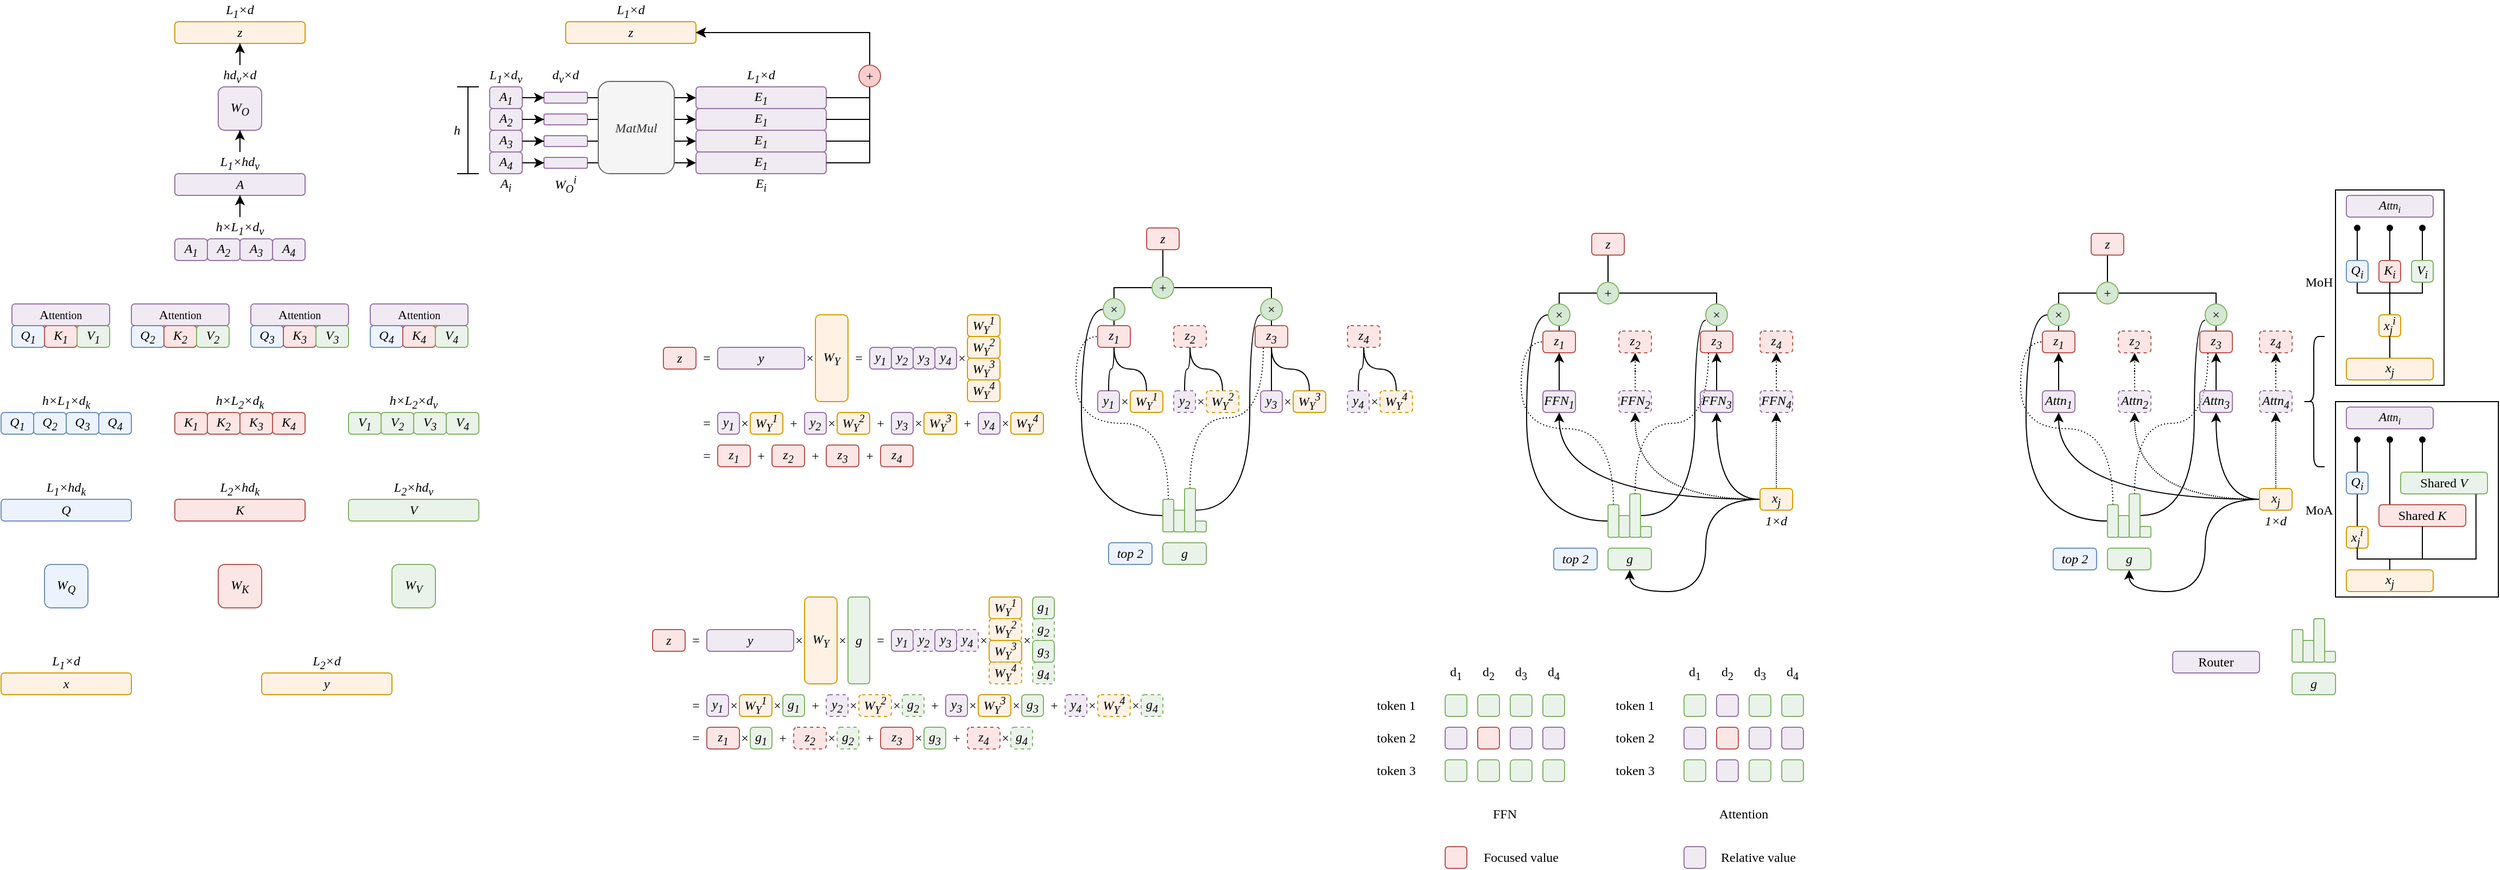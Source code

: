 <mxfile version="27.0.9">
  <diagram id="S6ccsVvLXHVOEA96GZGG" name="第 3 页">
    <mxGraphModel dx="1187" dy="449" grid="1" gridSize="10" guides="1" tooltips="1" connect="1" arrows="1" fold="1" page="0" pageScale="1" pageWidth="827" pageHeight="1169" math="0" shadow="0">
      <root>
        <mxCell id="0" />
        <mxCell id="1" parent="0" />
        <mxCell id="a2FGMqRa8l7YW7STnND3-230" style="edgeStyle=orthogonalEdgeStyle;rounded=0;orthogonalLoop=1;jettySize=auto;html=1;entryX=0.5;entryY=1;entryDx=0;entryDy=0;curved=1;" parent="1" source="a2FGMqRa8l7YW7STnND3-228" target="a2FGMqRa8l7YW7STnND3-222" edge="1">
          <mxGeometry relative="1" as="geometry" />
        </mxCell>
        <mxCell id="a2FGMqRa8l7YW7STnND3-231" style="edgeStyle=orthogonalEdgeStyle;rounded=0;orthogonalLoop=1;jettySize=auto;html=1;entryX=0.5;entryY=1;entryDx=0;entryDy=0;curved=1;dashed=1;dashPattern=1 1;" parent="1" source="a2FGMqRa8l7YW7STnND3-228" target="a2FGMqRa8l7YW7STnND3-219" edge="1">
          <mxGeometry relative="1" as="geometry" />
        </mxCell>
        <mxCell id="a2FGMqRa8l7YW7STnND3-232" style="edgeStyle=orthogonalEdgeStyle;rounded=0;orthogonalLoop=1;jettySize=auto;html=1;entryX=0.5;entryY=1;entryDx=0;entryDy=0;curved=1;" parent="1" source="a2FGMqRa8l7YW7STnND3-228" target="a2FGMqRa8l7YW7STnND3-221" edge="1">
          <mxGeometry relative="1" as="geometry" />
        </mxCell>
        <mxCell id="a2FGMqRa8l7YW7STnND3-233" style="edgeStyle=orthogonalEdgeStyle;rounded=0;orthogonalLoop=1;jettySize=auto;html=1;entryX=0.5;entryY=1;entryDx=0;entryDy=0;curved=1;dashed=1;dashPattern=1 1;" parent="1" source="a2FGMqRa8l7YW7STnND3-228" target="a2FGMqRa8l7YW7STnND3-220" edge="1">
          <mxGeometry relative="1" as="geometry" />
        </mxCell>
        <mxCell id="4gOTzxaO1EUq-0Kggc5h-41" value="&lt;span&gt;&lt;span&gt;Q&lt;/span&gt;&lt;/span&gt;" style="rounded=1;whiteSpace=wrap;html=1;rotation=0;fillColor=#dae8fc;strokeColor=#6c8ebf;fillOpacity=50;fontFamily=Georgia;fontStyle=2" parent="1" vertex="1">
          <mxGeometry x="-400" y="780" width="120" height="20" as="geometry" />
        </mxCell>
        <mxCell id="4gOTzxaO1EUq-0Kggc5h-42" value="&lt;font&gt;&lt;span&gt;&lt;span&gt;L&lt;sub&gt;1&lt;/sub&gt;×hd&lt;sub&gt;k&lt;/sub&gt;&lt;/span&gt;&lt;/span&gt;&lt;/font&gt;" style="text;html=1;align=center;verticalAlign=middle;whiteSpace=wrap;rounded=0;fontFamily=Georgia;fontStyle=2" parent="1" vertex="1">
          <mxGeometry x="-400" y="760" width="120" height="20" as="geometry" />
        </mxCell>
        <mxCell id="4gOTzxaO1EUq-0Kggc5h-43" value="&lt;span&gt;&lt;span&gt;Q&lt;sub&gt;1&lt;/sub&gt;&lt;/span&gt;&lt;/span&gt;" style="rounded=1;whiteSpace=wrap;html=1;rotation=0;fillColor=#dae8fc;strokeColor=#6c8ebf;fillOpacity=50;fontFamily=Georgia;fontStyle=2" parent="1" vertex="1">
          <mxGeometry x="-400" y="700" width="30" height="20" as="geometry" />
        </mxCell>
        <mxCell id="4gOTzxaO1EUq-0Kggc5h-44" value="&lt;span&gt;&lt;span&gt;Q&lt;sub&gt;2&lt;/sub&gt;&lt;/span&gt;&lt;/span&gt;" style="rounded=1;whiteSpace=wrap;html=1;rotation=0;fillColor=#dae8fc;strokeColor=#6c8ebf;fillOpacity=50;fontFamily=Georgia;fontStyle=2" parent="1" vertex="1">
          <mxGeometry x="-370" y="700" width="30" height="20" as="geometry" />
        </mxCell>
        <mxCell id="4gOTzxaO1EUq-0Kggc5h-45" value="&lt;span&gt;&lt;span&gt;Q&lt;sub&gt;3&lt;/sub&gt;&lt;/span&gt;&lt;/span&gt;" style="rounded=1;whiteSpace=wrap;html=1;rotation=0;fillColor=#dae8fc;strokeColor=#6c8ebf;fillOpacity=50;fontFamily=Georgia;fontStyle=2" parent="1" vertex="1">
          <mxGeometry x="-340" y="700" width="30" height="20" as="geometry" />
        </mxCell>
        <mxCell id="4gOTzxaO1EUq-0Kggc5h-46" value="&lt;span&gt;&lt;span&gt;Q&lt;sub&gt;4&lt;/sub&gt;&lt;/span&gt;&lt;/span&gt;" style="rounded=1;whiteSpace=wrap;html=1;rotation=0;fillColor=#dae8fc;strokeColor=#6c8ebf;fillOpacity=50;fontFamily=Georgia;fontStyle=2" parent="1" vertex="1">
          <mxGeometry x="-310" y="700" width="30" height="20" as="geometry" />
        </mxCell>
        <mxCell id="4gOTzxaO1EUq-0Kggc5h-47" value="&lt;font&gt;h×&lt;span&gt;&lt;span&gt;L&lt;sub&gt;1&lt;/sub&gt;×d&lt;sub&gt;k&lt;/sub&gt;&lt;/span&gt;&lt;/span&gt;&lt;/font&gt;" style="text;html=1;align=center;verticalAlign=middle;whiteSpace=wrap;rounded=0;fontFamily=Georgia;fontStyle=2" parent="1" vertex="1">
          <mxGeometry x="-400" y="680" width="120" height="20" as="geometry" />
        </mxCell>
        <mxCell id="4gOTzxaO1EUq-0Kggc5h-48" value="&lt;span&gt;&lt;span&gt;K&lt;/span&gt;&lt;/span&gt;" style="rounded=1;whiteSpace=wrap;html=1;rotation=0;fillColor=#f8cecc;strokeColor=#b85450;fillOpacity=50;fontFamily=Georgia;fontStyle=2" parent="1" vertex="1">
          <mxGeometry x="-240" y="780" width="120" height="20" as="geometry" />
        </mxCell>
        <mxCell id="4gOTzxaO1EUq-0Kggc5h-49" value="&lt;font&gt;&lt;span&gt;&lt;span&gt;L&lt;sub&gt;2&lt;/sub&gt;×hd&lt;sub&gt;k&lt;/sub&gt;&lt;/span&gt;&lt;/span&gt;&lt;/font&gt;" style="text;html=1;align=center;verticalAlign=middle;whiteSpace=wrap;rounded=0;fontFamily=Georgia;fontStyle=2" parent="1" vertex="1">
          <mxGeometry x="-240" y="760" width="120" height="20" as="geometry" />
        </mxCell>
        <mxCell id="4gOTzxaO1EUq-0Kggc5h-50" value="&lt;span&gt;&lt;span&gt;V&lt;/span&gt;&lt;/span&gt;" style="rounded=1;whiteSpace=wrap;html=1;rotation=0;fillColor=#d5e8d4;strokeColor=#82b366;fillOpacity=50;fontFamily=Georgia;fontStyle=2" parent="1" vertex="1">
          <mxGeometry x="-80" y="780" width="120" height="20" as="geometry" />
        </mxCell>
        <mxCell id="4gOTzxaO1EUq-0Kggc5h-51" value="&lt;font&gt;&lt;span&gt;&lt;span&gt;L&lt;sub&gt;2&lt;/sub&gt;×hd&lt;sub&gt;v&lt;/sub&gt;&lt;/span&gt;&lt;/span&gt;&lt;/font&gt;" style="text;html=1;align=center;verticalAlign=middle;whiteSpace=wrap;rounded=0;fontFamily=Georgia;fontStyle=2" parent="1" vertex="1">
          <mxGeometry x="-80" y="760" width="120" height="20" as="geometry" />
        </mxCell>
        <mxCell id="4gOTzxaO1EUq-0Kggc5h-52" value="&lt;span&gt;&lt;span&gt;V&lt;sub&gt;1&lt;/sub&gt;&lt;/span&gt;&lt;/span&gt;" style="rounded=1;whiteSpace=wrap;html=1;rotation=0;fillColor=#d5e8d4;strokeColor=#82b366;fillOpacity=50;fontFamily=Georgia;fontStyle=2" parent="1" vertex="1">
          <mxGeometry x="-80" y="700" width="30" height="20" as="geometry" />
        </mxCell>
        <mxCell id="4gOTzxaO1EUq-0Kggc5h-53" value="&lt;span&gt;&lt;span&gt;V&lt;sub&gt;2&lt;/sub&gt;&lt;/span&gt;&lt;/span&gt;" style="rounded=1;whiteSpace=wrap;html=1;rotation=0;fillColor=#d5e8d4;strokeColor=#82b366;fillOpacity=50;fontFamily=Georgia;fontStyle=2" parent="1" vertex="1">
          <mxGeometry x="-50" y="700" width="30" height="20" as="geometry" />
        </mxCell>
        <mxCell id="4gOTzxaO1EUq-0Kggc5h-54" value="&lt;font&gt;h×&lt;span&gt;&lt;span&gt;L&lt;sub&gt;2&lt;/sub&gt;&lt;/span&gt;&lt;/span&gt;×&lt;span&gt;&lt;span&gt;d&lt;sub&gt;v&lt;/sub&gt;&lt;/span&gt;&lt;/span&gt;&lt;/font&gt;" style="text;html=1;align=center;verticalAlign=middle;whiteSpace=wrap;rounded=0;fontFamily=Georgia;fontStyle=2" parent="1" vertex="1">
          <mxGeometry x="-80" y="680" width="120" height="20" as="geometry" />
        </mxCell>
        <mxCell id="4gOTzxaO1EUq-0Kggc5h-55" value="&lt;span&gt;&lt;span&gt;V&lt;sub&gt;3&lt;/sub&gt;&lt;/span&gt;&lt;/span&gt;" style="rounded=1;whiteSpace=wrap;html=1;rotation=0;fillColor=#d5e8d4;strokeColor=#82b366;fillOpacity=50;fontFamily=Georgia;fontStyle=2" parent="1" vertex="1">
          <mxGeometry x="-20" y="700" width="30" height="20" as="geometry" />
        </mxCell>
        <mxCell id="4gOTzxaO1EUq-0Kggc5h-56" value="&lt;span&gt;&lt;span&gt;V&lt;sub&gt;4&lt;/sub&gt;&lt;/span&gt;&lt;/span&gt;" style="rounded=1;whiteSpace=wrap;html=1;rotation=0;fillColor=#d5e8d4;strokeColor=#82b366;fillOpacity=50;fontFamily=Georgia;fontStyle=2" parent="1" vertex="1">
          <mxGeometry x="10" y="700" width="30" height="20" as="geometry" />
        </mxCell>
        <mxCell id="4gOTzxaO1EUq-0Kggc5h-57" value="&lt;span&gt;&lt;span&gt;K&lt;sub&gt;1&lt;/sub&gt;&lt;/span&gt;&lt;/span&gt;" style="rounded=1;whiteSpace=wrap;html=1;rotation=0;fillColor=#f8cecc;strokeColor=#b85450;fillOpacity=50;fontFamily=Georgia;fontStyle=2" parent="1" vertex="1">
          <mxGeometry x="-240" y="700" width="30" height="20" as="geometry" />
        </mxCell>
        <mxCell id="4gOTzxaO1EUq-0Kggc5h-58" value="&lt;span&gt;&lt;span&gt;K&lt;sub&gt;2&lt;/sub&gt;&lt;/span&gt;&lt;/span&gt;" style="rounded=1;whiteSpace=wrap;html=1;rotation=0;fillColor=#f8cecc;strokeColor=#b85450;fillOpacity=50;fontFamily=Georgia;fontStyle=2" parent="1" vertex="1">
          <mxGeometry x="-210" y="700" width="30" height="20" as="geometry" />
        </mxCell>
        <mxCell id="4gOTzxaO1EUq-0Kggc5h-59" value="&lt;font&gt;h×&lt;span&gt;&lt;span&gt;L&lt;sub&gt;2&lt;/sub&gt;×d&lt;sub&gt;k&lt;/sub&gt;&lt;/span&gt;&lt;/span&gt;&lt;/font&gt;" style="text;html=1;align=center;verticalAlign=middle;whiteSpace=wrap;rounded=0;fontFamily=Georgia;fontStyle=2" parent="1" vertex="1">
          <mxGeometry x="-240" y="680" width="120" height="20" as="geometry" />
        </mxCell>
        <mxCell id="4gOTzxaO1EUq-0Kggc5h-60" value="&lt;span&gt;&lt;span&gt;K&lt;sub&gt;3&lt;/sub&gt;&lt;/span&gt;&lt;/span&gt;" style="rounded=1;whiteSpace=wrap;html=1;rotation=0;fillColor=#f8cecc;strokeColor=#b85450;fillOpacity=50;fontFamily=Georgia;fontStyle=2" parent="1" vertex="1">
          <mxGeometry x="-180" y="700" width="30" height="20" as="geometry" />
        </mxCell>
        <mxCell id="4gOTzxaO1EUq-0Kggc5h-61" value="&lt;span&gt;&lt;span&gt;K&lt;sub&gt;4&lt;/sub&gt;&lt;/span&gt;&lt;/span&gt;" style="rounded=1;whiteSpace=wrap;html=1;rotation=0;fillColor=#f8cecc;strokeColor=#b85450;fillOpacity=50;fontFamily=Georgia;fontStyle=2" parent="1" vertex="1">
          <mxGeometry x="-150" y="700" width="30" height="20" as="geometry" />
        </mxCell>
        <mxCell id="4gOTzxaO1EUq-0Kggc5h-62" value="" style="group;fontFamily=Georgia;fontStyle=0" parent="1" vertex="1" connectable="0">
          <mxGeometry x="-390" y="600" width="90" height="40" as="geometry" />
        </mxCell>
        <mxCell id="4gOTzxaO1EUq-0Kggc5h-20" value="&lt;span&gt;&lt;span&gt;Q&lt;sub&gt;1&lt;/sub&gt;&lt;/span&gt;&lt;/span&gt;" style="rounded=1;whiteSpace=wrap;html=1;rotation=0;fillColor=#dae8fc;strokeColor=#6c8ebf;fillOpacity=50;fontFamily=Georgia;fontStyle=2" parent="4gOTzxaO1EUq-0Kggc5h-62" vertex="1">
          <mxGeometry y="20" width="30" height="20" as="geometry" />
        </mxCell>
        <mxCell id="4gOTzxaO1EUq-0Kggc5h-24" value="&lt;span&gt;&lt;span&gt;K&lt;sub&gt;1&lt;/sub&gt;&lt;/span&gt;&lt;/span&gt;" style="rounded=1;whiteSpace=wrap;html=1;rotation=0;fillColor=#f8cecc;strokeColor=#b85450;fillOpacity=50;fontFamily=Georgia;fontStyle=2" parent="4gOTzxaO1EUq-0Kggc5h-62" vertex="1">
          <mxGeometry x="30" y="20" width="30" height="20" as="geometry" />
        </mxCell>
        <mxCell id="4gOTzxaO1EUq-0Kggc5h-28" value="&lt;span&gt;&lt;span&gt;V&lt;sub&gt;1&lt;/sub&gt;&lt;/span&gt;&lt;/span&gt;" style="rounded=1;whiteSpace=wrap;html=1;rotation=0;fillColor=#d5e8d4;strokeColor=#82b366;fillOpacity=50;fontFamily=Georgia;fontStyle=2" parent="4gOTzxaO1EUq-0Kggc5h-62" vertex="1">
          <mxGeometry x="60" y="20" width="30" height="20" as="geometry" />
        </mxCell>
        <mxCell id="4gOTzxaO1EUq-0Kggc5h-33" value="&lt;span style=&quot;font-style: normal;&quot;&gt;A&lt;span style=&quot;font-size: 10px;&quot;&gt;ttention&lt;/span&gt;&lt;/span&gt;" style="rounded=1;whiteSpace=wrap;html=1;rotation=0;fillColor=#e1d5e7;strokeColor=#9673a6;fillOpacity=50;fontFamily=Georgia;fontStyle=2;" parent="4gOTzxaO1EUq-0Kggc5h-62" vertex="1">
          <mxGeometry width="90" height="20" as="geometry" />
        </mxCell>
        <mxCell id="4gOTzxaO1EUq-0Kggc5h-63" value="" style="group;fontFamily=Georgia;fontStyle=0" parent="1" vertex="1" connectable="0">
          <mxGeometry x="-280" y="600" width="90" height="40" as="geometry" />
        </mxCell>
        <mxCell id="4gOTzxaO1EUq-0Kggc5h-21" value="&lt;span&gt;&lt;span&gt;Q&lt;sub&gt;2&lt;/sub&gt;&lt;/span&gt;&lt;/span&gt;" style="rounded=1;whiteSpace=wrap;html=1;rotation=0;fillColor=#dae8fc;strokeColor=#6c8ebf;fillOpacity=50;fontFamily=Georgia;fontStyle=2" parent="4gOTzxaO1EUq-0Kggc5h-63" vertex="1">
          <mxGeometry y="20" width="30" height="20" as="geometry" />
        </mxCell>
        <mxCell id="4gOTzxaO1EUq-0Kggc5h-25" value="&lt;span&gt;&lt;span&gt;K&lt;sub&gt;2&lt;/sub&gt;&lt;/span&gt;&lt;/span&gt;" style="rounded=1;whiteSpace=wrap;html=1;rotation=0;fillColor=#f8cecc;strokeColor=#b85450;fillOpacity=50;fontFamily=Georgia;fontStyle=2" parent="4gOTzxaO1EUq-0Kggc5h-63" vertex="1">
          <mxGeometry x="30" y="20" width="30" height="20" as="geometry" />
        </mxCell>
        <mxCell id="4gOTzxaO1EUq-0Kggc5h-29" value="&lt;span&gt;&lt;span&gt;V&lt;sub&gt;2&lt;/sub&gt;&lt;/span&gt;&lt;/span&gt;" style="rounded=1;whiteSpace=wrap;html=1;rotation=0;fillColor=#d5e8d4;strokeColor=#82b366;fillOpacity=50;fontFamily=Georgia;fontStyle=2" parent="4gOTzxaO1EUq-0Kggc5h-63" vertex="1">
          <mxGeometry x="60" y="20" width="30" height="20" as="geometry" />
        </mxCell>
        <mxCell id="4gOTzxaO1EUq-0Kggc5h-38" value="&lt;span style=&quot;font-style: normal;&quot;&gt;A&lt;span style=&quot;font-size: 10px;&quot;&gt;ttention&lt;/span&gt;&lt;/span&gt;" style="rounded=1;whiteSpace=wrap;html=1;rotation=0;fillColor=#e1d5e7;strokeColor=#9673a6;fillOpacity=50;fontFamily=Georgia;fontStyle=2;" parent="4gOTzxaO1EUq-0Kggc5h-63" vertex="1">
          <mxGeometry width="90" height="20" as="geometry" />
        </mxCell>
        <mxCell id="4gOTzxaO1EUq-0Kggc5h-64" value="" style="group;fontFamily=Georgia;fontStyle=0" parent="1" vertex="1" connectable="0">
          <mxGeometry x="-170" y="600" width="90" height="40" as="geometry" />
        </mxCell>
        <mxCell id="4gOTzxaO1EUq-0Kggc5h-22" value="&lt;span&gt;&lt;span&gt;Q&lt;sub&gt;3&lt;/sub&gt;&lt;/span&gt;&lt;/span&gt;" style="rounded=1;whiteSpace=wrap;html=1;rotation=0;fillColor=#dae8fc;strokeColor=#6c8ebf;fillOpacity=50;fontFamily=Georgia;fontStyle=2" parent="4gOTzxaO1EUq-0Kggc5h-64" vertex="1">
          <mxGeometry y="20" width="30" height="20" as="geometry" />
        </mxCell>
        <mxCell id="4gOTzxaO1EUq-0Kggc5h-26" value="&lt;span&gt;&lt;span&gt;K&lt;sub&gt;3&lt;/sub&gt;&lt;/span&gt;&lt;/span&gt;" style="rounded=1;whiteSpace=wrap;html=1;rotation=0;fillColor=#f8cecc;strokeColor=#b85450;fillOpacity=50;fontFamily=Georgia;fontStyle=2" parent="4gOTzxaO1EUq-0Kggc5h-64" vertex="1">
          <mxGeometry x="30" y="20" width="30" height="20" as="geometry" />
        </mxCell>
        <mxCell id="4gOTzxaO1EUq-0Kggc5h-30" value="&lt;span&gt;&lt;span&gt;V&lt;sub&gt;3&lt;/sub&gt;&lt;/span&gt;&lt;/span&gt;" style="rounded=1;whiteSpace=wrap;html=1;rotation=0;fillColor=#d5e8d4;strokeColor=#82b366;fillOpacity=50;fontFamily=Georgia;fontStyle=2" parent="4gOTzxaO1EUq-0Kggc5h-64" vertex="1">
          <mxGeometry x="60" y="20" width="30" height="20" as="geometry" />
        </mxCell>
        <mxCell id="4gOTzxaO1EUq-0Kggc5h-39" value="&lt;span style=&quot;font-style: normal;&quot;&gt;A&lt;span style=&quot;font-size: 10px;&quot;&gt;ttention&lt;/span&gt;&lt;/span&gt;" style="rounded=1;whiteSpace=wrap;html=1;rotation=0;fillColor=#e1d5e7;strokeColor=#9673a6;fillOpacity=50;fontFamily=Georgia;fontStyle=2;" parent="4gOTzxaO1EUq-0Kggc5h-64" vertex="1">
          <mxGeometry width="90" height="20" as="geometry" />
        </mxCell>
        <mxCell id="4gOTzxaO1EUq-0Kggc5h-65" value="" style="group;fontFamily=Georgia;fontStyle=0" parent="1" vertex="1" connectable="0">
          <mxGeometry x="-60" y="600" width="90" height="40" as="geometry" />
        </mxCell>
        <mxCell id="4gOTzxaO1EUq-0Kggc5h-23" value="&lt;span&gt;&lt;span&gt;Q&lt;sub&gt;4&lt;/sub&gt;&lt;/span&gt;&lt;/span&gt;" style="rounded=1;whiteSpace=wrap;html=1;rotation=0;fillColor=#dae8fc;strokeColor=#6c8ebf;fillOpacity=50;fontFamily=Georgia;fontStyle=2" parent="4gOTzxaO1EUq-0Kggc5h-65" vertex="1">
          <mxGeometry y="20" width="30" height="20" as="geometry" />
        </mxCell>
        <mxCell id="4gOTzxaO1EUq-0Kggc5h-27" value="&lt;span&gt;&lt;span&gt;K&lt;sub&gt;4&lt;/sub&gt;&lt;/span&gt;&lt;/span&gt;" style="rounded=1;whiteSpace=wrap;html=1;rotation=0;fillColor=#f8cecc;strokeColor=#b85450;fillOpacity=50;fontFamily=Georgia;fontStyle=2" parent="4gOTzxaO1EUq-0Kggc5h-65" vertex="1">
          <mxGeometry x="30" y="20" width="30" height="20" as="geometry" />
        </mxCell>
        <mxCell id="4gOTzxaO1EUq-0Kggc5h-31" value="&lt;span&gt;&lt;span&gt;V&lt;sub&gt;4&lt;/sub&gt;&lt;/span&gt;&lt;/span&gt;" style="rounded=1;whiteSpace=wrap;html=1;rotation=0;fillColor=#d5e8d4;strokeColor=#82b366;fillOpacity=50;fontFamily=Georgia;fontStyle=2" parent="4gOTzxaO1EUq-0Kggc5h-65" vertex="1">
          <mxGeometry x="60" y="20" width="30" height="20" as="geometry" />
        </mxCell>
        <mxCell id="4gOTzxaO1EUq-0Kggc5h-40" value="&lt;span style=&quot;font-style: normal;&quot;&gt;A&lt;span style=&quot;font-size: 10px;&quot;&gt;ttention&lt;/span&gt;&lt;/span&gt;" style="rounded=1;whiteSpace=wrap;html=1;rotation=0;fillColor=#e1d5e7;strokeColor=#9673a6;fillOpacity=50;fontFamily=Georgia;fontStyle=2;" parent="4gOTzxaO1EUq-0Kggc5h-65" vertex="1">
          <mxGeometry width="90" height="20" as="geometry" />
        </mxCell>
        <mxCell id="4gOTzxaO1EUq-0Kggc5h-76" value="" style="group;fontFamily=Georgia;fontStyle=0" parent="1" vertex="1" connectable="0">
          <mxGeometry x="-240" y="460" width="120" height="40" as="geometry" />
        </mxCell>
        <mxCell id="4gOTzxaO1EUq-0Kggc5h-71" value="A" style="rounded=1;whiteSpace=wrap;html=1;rotation=0;fillColor=#e1d5e7;strokeColor=#9673a6;fillOpacity=50;fontFamily=Georgia;fontStyle=2;" parent="4gOTzxaO1EUq-0Kggc5h-76" vertex="1">
          <mxGeometry y="20" width="120" height="20" as="geometry" />
        </mxCell>
        <mxCell id="4gOTzxaO1EUq-0Kggc5h-75" value="&lt;font&gt;&lt;span&gt;&lt;span&gt;L&lt;sub&gt;1&lt;/sub&gt;×hd&lt;sub&gt;v&lt;/sub&gt;&lt;/span&gt;&lt;/span&gt;&lt;/font&gt;" style="text;html=1;align=center;verticalAlign=middle;whiteSpace=wrap;rounded=0;fontFamily=Georgia;fontStyle=2" parent="4gOTzxaO1EUq-0Kggc5h-76" vertex="1">
          <mxGeometry width="120" height="20" as="geometry" />
        </mxCell>
        <mxCell id="4gOTzxaO1EUq-0Kggc5h-77" value="" style="group;fontFamily=Georgia;fontStyle=0" parent="1" vertex="1" connectable="0">
          <mxGeometry x="-240" y="520" width="120" height="40" as="geometry" />
        </mxCell>
        <mxCell id="4gOTzxaO1EUq-0Kggc5h-66" value="A&lt;sub&gt;1&lt;/sub&gt;" style="rounded=1;whiteSpace=wrap;html=1;rotation=0;fillColor=#e1d5e7;strokeColor=#9673a6;fillOpacity=50;fontFamily=Georgia;fontStyle=2;" parent="4gOTzxaO1EUq-0Kggc5h-77" vertex="1">
          <mxGeometry y="20" width="30" height="20" as="geometry" />
        </mxCell>
        <mxCell id="4gOTzxaO1EUq-0Kggc5h-67" value="A&lt;sub&gt;2&lt;/sub&gt;" style="rounded=1;whiteSpace=wrap;html=1;rotation=0;fillColor=#e1d5e7;strokeColor=#9673a6;fillOpacity=50;fontFamily=Georgia;fontStyle=2;" parent="4gOTzxaO1EUq-0Kggc5h-77" vertex="1">
          <mxGeometry x="30" y="20" width="30" height="20" as="geometry" />
        </mxCell>
        <mxCell id="4gOTzxaO1EUq-0Kggc5h-68" value="A&lt;sub&gt;3&lt;/sub&gt;" style="rounded=1;whiteSpace=wrap;html=1;rotation=0;fillColor=#e1d5e7;strokeColor=#9673a6;fillOpacity=50;fontFamily=Georgia;fontStyle=2;" parent="4gOTzxaO1EUq-0Kggc5h-77" vertex="1">
          <mxGeometry x="60" y="20" width="30" height="20" as="geometry" />
        </mxCell>
        <mxCell id="4gOTzxaO1EUq-0Kggc5h-69" value="A&lt;sub&gt;4&lt;/sub&gt;" style="rounded=1;whiteSpace=wrap;html=1;rotation=0;fillColor=#e1d5e7;strokeColor=#9673a6;fillOpacity=50;fontFamily=Georgia;fontStyle=2;" parent="4gOTzxaO1EUq-0Kggc5h-77" vertex="1">
          <mxGeometry x="90" y="20" width="30" height="20" as="geometry" />
        </mxCell>
        <mxCell id="4gOTzxaO1EUq-0Kggc5h-70" value="&lt;font&gt;h×&lt;span&gt;&lt;span&gt;L&lt;sub&gt;1&lt;/sub&gt;×d&lt;sub&gt;v&lt;/sub&gt;&lt;/span&gt;&lt;/span&gt;&lt;/font&gt;" style="text;html=1;align=center;verticalAlign=middle;whiteSpace=wrap;rounded=0;fontFamily=Georgia;fontStyle=2" parent="4gOTzxaO1EUq-0Kggc5h-77" vertex="1">
          <mxGeometry width="120" height="20" as="geometry" />
        </mxCell>
        <mxCell id="4gOTzxaO1EUq-0Kggc5h-78" value="&lt;span&gt;&lt;span&gt;W&lt;sub&gt;Q&lt;/sub&gt;&lt;/span&gt;&lt;/span&gt;" style="rounded=1;whiteSpace=wrap;html=1;rotation=0;fillColor=#dae8fc;strokeColor=#6c8ebf;fillOpacity=50;fontFamily=Georgia;fontStyle=2" parent="1" vertex="1">
          <mxGeometry x="-360" y="840" width="40" height="40" as="geometry" />
        </mxCell>
        <mxCell id="4gOTzxaO1EUq-0Kggc5h-79" value="&lt;span&gt;&lt;span&gt;W&lt;sub&gt;V&lt;/sub&gt;&lt;/span&gt;&lt;/span&gt;" style="rounded=1;whiteSpace=wrap;html=1;rotation=0;fillColor=#d5e8d4;strokeColor=#82b366;fillOpacity=50;fontFamily=Georgia;fontStyle=2" parent="1" vertex="1">
          <mxGeometry x="-40" y="840" width="40" height="40" as="geometry" />
        </mxCell>
        <mxCell id="4gOTzxaO1EUq-0Kggc5h-80" value="&lt;span&gt;&lt;span&gt;W&lt;sub&gt;K&lt;/sub&gt;&lt;/span&gt;&lt;/span&gt;" style="rounded=1;whiteSpace=wrap;html=1;rotation=0;fillColor=#f8cecc;strokeColor=#b85450;fillOpacity=50;fontFamily=Georgia;fontStyle=2" parent="1" vertex="1">
          <mxGeometry x="-200" y="840" width="40" height="40" as="geometry" />
        </mxCell>
        <mxCell id="4gOTzxaO1EUq-0Kggc5h-83" value="" style="group;fontFamily=Georgia;fontStyle=0" parent="1" vertex="1" connectable="0">
          <mxGeometry x="-400" y="920" width="120" height="40" as="geometry" />
        </mxCell>
        <mxCell id="8CVYehZqiw0jewHmxpaP-1" value="&lt;span&gt;&lt;span&gt;x&lt;/span&gt;&lt;/span&gt;" style="rounded=1;whiteSpace=wrap;html=1;rotation=0;fillColor=#ffe6cc;strokeColor=#d79b00;fillOpacity=50;fontFamily=Georgia;fontStyle=2" parent="4gOTzxaO1EUq-0Kggc5h-83" vertex="1">
          <mxGeometry y="20" width="120" height="20" as="geometry" />
        </mxCell>
        <mxCell id="8CVYehZqiw0jewHmxpaP-5" value="&lt;font&gt;&lt;span&gt;&lt;span&gt;L&lt;sub&gt;1&lt;/sub&gt;×d&lt;/span&gt;&lt;/span&gt;&lt;/font&gt;" style="text;html=1;align=center;verticalAlign=middle;whiteSpace=wrap;rounded=0;fontFamily=Georgia;fontStyle=2" parent="4gOTzxaO1EUq-0Kggc5h-83" vertex="1">
          <mxGeometry width="120" height="20" as="geometry" />
        </mxCell>
        <mxCell id="4gOTzxaO1EUq-0Kggc5h-84" value="" style="group;fontFamily=Georgia;fontStyle=0" parent="1" vertex="1" connectable="0">
          <mxGeometry x="-160" y="920" width="120" height="40" as="geometry" />
        </mxCell>
        <mxCell id="4gOTzxaO1EUq-0Kggc5h-1" value="&lt;span&gt;&lt;span&gt;y&lt;/span&gt;&lt;/span&gt;" style="rounded=1;whiteSpace=wrap;html=1;rotation=0;fillColor=#ffe6cc;strokeColor=#d79b00;fillOpacity=50;fontFamily=Georgia;fontStyle=2" parent="4gOTzxaO1EUq-0Kggc5h-84" vertex="1">
          <mxGeometry y="20" width="120" height="20" as="geometry" />
        </mxCell>
        <mxCell id="4gOTzxaO1EUq-0Kggc5h-5" value="&lt;font&gt;&lt;span&gt;&lt;span&gt;L&lt;sub&gt;2&lt;/sub&gt;×d&lt;/span&gt;&lt;/span&gt;&lt;/font&gt;" style="text;html=1;align=center;verticalAlign=middle;whiteSpace=wrap;rounded=0;fontFamily=Georgia;fontStyle=2" parent="4gOTzxaO1EUq-0Kggc5h-84" vertex="1">
          <mxGeometry width="120" height="20" as="geometry" />
        </mxCell>
        <mxCell id="4gOTzxaO1EUq-0Kggc5h-85" value="W&lt;sub&gt;O&lt;/sub&gt;" style="rounded=1;whiteSpace=wrap;html=1;rotation=0;fillColor=#e1d5e7;strokeColor=#9673a6;fillOpacity=50;fontFamily=Georgia;fontStyle=2;" parent="1" vertex="1">
          <mxGeometry x="-200" y="400" width="40" height="40" as="geometry" />
        </mxCell>
        <mxCell id="4gOTzxaO1EUq-0Kggc5h-86" value="" style="group;fontFamily=Georgia;fontStyle=0" parent="1" vertex="1" connectable="0">
          <mxGeometry x="-240" y="320" width="120" height="40" as="geometry" />
        </mxCell>
        <mxCell id="4gOTzxaO1EUq-0Kggc5h-87" value="&lt;span&gt;&lt;span&gt;z&lt;/span&gt;&lt;/span&gt;" style="rounded=1;whiteSpace=wrap;html=1;rotation=0;fillColor=#ffe6cc;strokeColor=#d79b00;fillOpacity=50;fontFamily=Georgia;fontStyle=2" parent="4gOTzxaO1EUq-0Kggc5h-86" vertex="1">
          <mxGeometry y="20" width="120" height="20" as="geometry" />
        </mxCell>
        <mxCell id="4gOTzxaO1EUq-0Kggc5h-88" value="&lt;font&gt;&lt;span&gt;&lt;span&gt;L&lt;sub&gt;1&lt;/sub&gt;×d&lt;/span&gt;&lt;/span&gt;&lt;/font&gt;" style="text;html=1;align=center;verticalAlign=middle;whiteSpace=wrap;rounded=0;fontFamily=Georgia;fontStyle=2" parent="4gOTzxaO1EUq-0Kggc5h-86" vertex="1">
          <mxGeometry width="120" height="20" as="geometry" />
        </mxCell>
        <mxCell id="4gOTzxaO1EUq-0Kggc5h-99" value="" style="group;fontFamily=Georgia;fontStyle=0" parent="1" vertex="1" connectable="0">
          <mxGeometry x="120" y="320" width="120" height="40" as="geometry" />
        </mxCell>
        <mxCell id="4gOTzxaO1EUq-0Kggc5h-100" value="&lt;span&gt;&lt;span&gt;z&lt;/span&gt;&lt;/span&gt;" style="rounded=1;whiteSpace=wrap;html=1;rotation=0;fillColor=#ffe6cc;strokeColor=#d79b00;fillOpacity=50;fontFamily=Georgia;fontStyle=2" parent="4gOTzxaO1EUq-0Kggc5h-99" vertex="1">
          <mxGeometry y="20" width="120" height="20" as="geometry" />
        </mxCell>
        <mxCell id="4gOTzxaO1EUq-0Kggc5h-101" value="&lt;font&gt;&lt;span&gt;&lt;span&gt;L&lt;sub&gt;1&lt;/sub&gt;×d&lt;/span&gt;&lt;/span&gt;&lt;/font&gt;" style="text;html=1;align=center;verticalAlign=middle;whiteSpace=wrap;rounded=0;fontFamily=Georgia;fontStyle=2" parent="4gOTzxaO1EUq-0Kggc5h-99" vertex="1">
          <mxGeometry width="120" height="20" as="geometry" />
        </mxCell>
        <mxCell id="4gOTzxaO1EUq-0Kggc5h-154" style="edgeStyle=orthogonalEdgeStyle;rounded=0;orthogonalLoop=1;jettySize=auto;html=1;entryX=0.5;entryY=1;entryDx=0;entryDy=0;fontStyle=0" parent="1" source="4gOTzxaO1EUq-0Kggc5h-118" target="4gOTzxaO1EUq-0Kggc5h-87" edge="1">
          <mxGeometry relative="1" as="geometry" />
        </mxCell>
        <mxCell id="4gOTzxaO1EUq-0Kggc5h-118" value="&lt;font&gt;&lt;span&gt;&lt;span&gt;h&lt;/span&gt;&lt;/span&gt;&lt;span&gt;&lt;span&gt;d&lt;sub&gt;v&lt;/sub&gt;&lt;/span&gt;&lt;/span&gt;&lt;/font&gt;×d" style="text;html=1;align=center;verticalAlign=middle;whiteSpace=wrap;rounded=0;fontFamily=Georgia;fontStyle=2" parent="1" vertex="1">
          <mxGeometry x="-200" y="380" width="40" height="20" as="geometry" />
        </mxCell>
        <mxCell id="4gOTzxaO1EUq-0Kggc5h-123" value="" style="group;fontFamily=Georgia;fontStyle=0" parent="1" vertex="1" connectable="0">
          <mxGeometry x="100" y="380" width="40" height="120" as="geometry" />
        </mxCell>
        <mxCell id="4gOTzxaO1EUq-0Kggc5h-98" value="" style="rounded=1;whiteSpace=wrap;html=1;rotation=0;fillColor=#e1d5e7;strokeColor=#9673a6;fillOpacity=50;fontFamily=Georgia;fontStyle=2;" parent="4gOTzxaO1EUq-0Kggc5h-123" vertex="1">
          <mxGeometry y="25" width="40" height="10" as="geometry" />
        </mxCell>
        <mxCell id="4gOTzxaO1EUq-0Kggc5h-102" value="" style="rounded=1;whiteSpace=wrap;html=1;rotation=0;fillColor=#e1d5e7;strokeColor=#9673a6;fillOpacity=50;fontFamily=Georgia;fontStyle=2;" parent="4gOTzxaO1EUq-0Kggc5h-123" vertex="1">
          <mxGeometry y="85" width="40" height="10" as="geometry" />
        </mxCell>
        <mxCell id="4gOTzxaO1EUq-0Kggc5h-103" value="" style="rounded=1;whiteSpace=wrap;html=1;rotation=0;fillColor=#e1d5e7;strokeColor=#9673a6;fillOpacity=50;fontFamily=Georgia;fontStyle=2;" parent="4gOTzxaO1EUq-0Kggc5h-123" vertex="1">
          <mxGeometry y="65" width="40" height="10" as="geometry" />
        </mxCell>
        <mxCell id="4gOTzxaO1EUq-0Kggc5h-104" value="" style="rounded=1;whiteSpace=wrap;html=1;rotation=0;fillColor=#e1d5e7;strokeColor=#9673a6;fillOpacity=50;fontFamily=Georgia;fontStyle=2;" parent="4gOTzxaO1EUq-0Kggc5h-123" vertex="1">
          <mxGeometry y="45" width="40" height="10" as="geometry" />
        </mxCell>
        <mxCell id="4gOTzxaO1EUq-0Kggc5h-116" value="W&lt;sub&gt;O&lt;/sub&gt;&lt;sup&gt;i&lt;/sup&gt;" style="text;html=1;align=center;verticalAlign=middle;whiteSpace=wrap;rounded=0;fontFamily=Georgia;fontStyle=2" parent="4gOTzxaO1EUq-0Kggc5h-123" vertex="1">
          <mxGeometry y="100" width="40" height="20" as="geometry" />
        </mxCell>
        <mxCell id="4gOTzxaO1EUq-0Kggc5h-119" value="&lt;font&gt;&lt;span&gt;&lt;span&gt;d&lt;sub&gt;v&lt;/sub&gt;&lt;/span&gt;&lt;/span&gt;&lt;/font&gt;×d" style="text;html=1;align=center;verticalAlign=middle;whiteSpace=wrap;rounded=0;fontFamily=Georgia;fontStyle=2" parent="4gOTzxaO1EUq-0Kggc5h-123" vertex="1">
          <mxGeometry width="40" height="20" as="geometry" />
        </mxCell>
        <mxCell id="4gOTzxaO1EUq-0Kggc5h-124" value="" style="group;fontFamily=Georgia;fontStyle=0" parent="1" vertex="1" connectable="0">
          <mxGeometry x="10" y="380" width="70" height="120" as="geometry" />
        </mxCell>
        <mxCell id="4gOTzxaO1EUq-0Kggc5h-93" value="A&lt;sub&gt;1&lt;/sub&gt;" style="rounded=1;whiteSpace=wrap;html=1;rotation=0;fillColor=#e1d5e7;strokeColor=#9673a6;fillOpacity=50;fontFamily=Georgia;fontStyle=2;" parent="4gOTzxaO1EUq-0Kggc5h-124" vertex="1">
          <mxGeometry x="40" y="20" width="30" height="20" as="geometry" />
        </mxCell>
        <mxCell id="4gOTzxaO1EUq-0Kggc5h-94" value="A&lt;sub&gt;2&lt;/sub&gt;" style="rounded=1;whiteSpace=wrap;html=1;rotation=0;fillColor=#e1d5e7;strokeColor=#9673a6;fillOpacity=50;fontFamily=Georgia;fontStyle=2;" parent="4gOTzxaO1EUq-0Kggc5h-124" vertex="1">
          <mxGeometry x="40" y="40" width="30" height="20" as="geometry" />
        </mxCell>
        <mxCell id="4gOTzxaO1EUq-0Kggc5h-95" value="A&lt;sub&gt;3&lt;/sub&gt;" style="rounded=1;whiteSpace=wrap;html=1;rotation=0;fillColor=#e1d5e7;strokeColor=#9673a6;fillOpacity=50;fontFamily=Georgia;fontStyle=2;" parent="4gOTzxaO1EUq-0Kggc5h-124" vertex="1">
          <mxGeometry x="40" y="60" width="30" height="20" as="geometry" />
        </mxCell>
        <mxCell id="4gOTzxaO1EUq-0Kggc5h-96" value="A&lt;sub&gt;4&lt;/sub&gt;" style="rounded=1;whiteSpace=wrap;html=1;rotation=0;fillColor=#e1d5e7;strokeColor=#9673a6;fillOpacity=50;fontFamily=Georgia;fontStyle=2;" parent="4gOTzxaO1EUq-0Kggc5h-124" vertex="1">
          <mxGeometry x="40" y="80" width="30" height="20" as="geometry" />
        </mxCell>
        <mxCell id="4gOTzxaO1EUq-0Kggc5h-113" value="&lt;font&gt;&lt;span&gt;&lt;span&gt;L&lt;sub&gt;1&lt;/sub&gt;×d&lt;sub&gt;v&lt;/sub&gt;&lt;/span&gt;&lt;/span&gt;&lt;/font&gt;" style="text;html=1;align=center;verticalAlign=middle;whiteSpace=wrap;rounded=0;fontFamily=Georgia;fontStyle=2" parent="4gOTzxaO1EUq-0Kggc5h-124" vertex="1">
          <mxGeometry x="40" width="30" height="20" as="geometry" />
        </mxCell>
        <mxCell id="4gOTzxaO1EUq-0Kggc5h-114" value="A&lt;sub&gt;i&lt;/sub&gt;" style="text;html=1;align=center;verticalAlign=middle;whiteSpace=wrap;rounded=0;fontFamily=Georgia;fontStyle=2" parent="4gOTzxaO1EUq-0Kggc5h-124" vertex="1">
          <mxGeometry x="40" y="100" width="30" height="20" as="geometry" />
        </mxCell>
        <mxCell id="4gOTzxaO1EUq-0Kggc5h-120" value="h" style="text;html=1;align=center;verticalAlign=middle;whiteSpace=wrap;rounded=0;fontFamily=Georgia;fontStyle=2" parent="4gOTzxaO1EUq-0Kggc5h-124" vertex="1">
          <mxGeometry y="50" width="20" height="20" as="geometry" />
        </mxCell>
        <mxCell id="4gOTzxaO1EUq-0Kggc5h-121" value="" style="shape=crossbar;whiteSpace=wrap;html=1;rounded=1;direction=south;fontFamily=Georgia;fontStyle=0" parent="4gOTzxaO1EUq-0Kggc5h-124" vertex="1">
          <mxGeometry x="10" y="20" width="20" height="80" as="geometry" />
        </mxCell>
        <mxCell id="4gOTzxaO1EUq-0Kggc5h-125" value="" style="group;fontFamily=Georgia;fontStyle=0" parent="1" vertex="1" connectable="0">
          <mxGeometry x="240" y="380" width="120" height="120" as="geometry" />
        </mxCell>
        <mxCell id="4gOTzxaO1EUq-0Kggc5h-109" value="E&lt;sub&gt;1&lt;/sub&gt;" style="rounded=1;whiteSpace=wrap;html=1;rotation=0;fillColor=#e1d5e7;strokeColor=#9673a6;fillOpacity=50;fontFamily=Georgia;fontStyle=2;" parent="4gOTzxaO1EUq-0Kggc5h-125" vertex="1">
          <mxGeometry y="20" width="120" height="20" as="geometry" />
        </mxCell>
        <mxCell id="4gOTzxaO1EUq-0Kggc5h-110" value="E&lt;sub&gt;1&lt;/sub&gt;" style="rounded=1;whiteSpace=wrap;html=1;rotation=0;fillColor=#e1d5e7;strokeColor=#9673a6;fillOpacity=50;fontFamily=Georgia;fontStyle=2;" parent="4gOTzxaO1EUq-0Kggc5h-125" vertex="1">
          <mxGeometry y="40" width="120" height="20" as="geometry" />
        </mxCell>
        <mxCell id="4gOTzxaO1EUq-0Kggc5h-111" value="E&lt;sub&gt;1&lt;/sub&gt;" style="rounded=1;whiteSpace=wrap;html=1;rotation=0;fillColor=#e1d5e7;strokeColor=#9673a6;fillOpacity=50;fontFamily=Georgia;fontStyle=2;" parent="4gOTzxaO1EUq-0Kggc5h-125" vertex="1">
          <mxGeometry y="60" width="120" height="20" as="geometry" />
        </mxCell>
        <mxCell id="4gOTzxaO1EUq-0Kggc5h-112" value="E&lt;sub&gt;1&lt;/sub&gt;" style="rounded=1;whiteSpace=wrap;html=1;rotation=0;fillColor=#e1d5e7;strokeColor=#9673a6;fillOpacity=50;fontFamily=Georgia;fontStyle=2;" parent="4gOTzxaO1EUq-0Kggc5h-125" vertex="1">
          <mxGeometry y="80" width="120" height="20" as="geometry" />
        </mxCell>
        <mxCell id="4gOTzxaO1EUq-0Kggc5h-117" value="E&lt;sub&gt;i&lt;/sub&gt;" style="text;html=1;align=center;verticalAlign=middle;whiteSpace=wrap;rounded=0;fontFamily=Georgia;fontStyle=2" parent="4gOTzxaO1EUq-0Kggc5h-125" vertex="1">
          <mxGeometry y="100" width="120" height="20" as="geometry" />
        </mxCell>
        <mxCell id="4gOTzxaO1EUq-0Kggc5h-122" value="&lt;font&gt;&lt;span&gt;&lt;span&gt;L&lt;sub&gt;1&lt;/sub&gt;×d&lt;/span&gt;&lt;/span&gt;&lt;/font&gt;" style="text;html=1;align=center;verticalAlign=middle;whiteSpace=wrap;rounded=0;fontFamily=Georgia;fontStyle=2" parent="4gOTzxaO1EUq-0Kggc5h-125" vertex="1">
          <mxGeometry width="120" height="20" as="geometry" />
        </mxCell>
        <mxCell id="4gOTzxaO1EUq-0Kggc5h-133" style="edgeStyle=orthogonalEdgeStyle;rounded=0;orthogonalLoop=1;jettySize=auto;html=1;entryX=0;entryY=0.5;entryDx=0;entryDy=0;fontStyle=0" parent="1" source="4gOTzxaO1EUq-0Kggc5h-93" target="4gOTzxaO1EUq-0Kggc5h-98" edge="1">
          <mxGeometry relative="1" as="geometry" />
        </mxCell>
        <mxCell id="4gOTzxaO1EUq-0Kggc5h-134" style="edgeStyle=orthogonalEdgeStyle;rounded=0;orthogonalLoop=1;jettySize=auto;html=1;entryX=0;entryY=0.5;entryDx=0;entryDy=0;fontStyle=0" parent="1" source="4gOTzxaO1EUq-0Kggc5h-98" target="4gOTzxaO1EUq-0Kggc5h-109" edge="1">
          <mxGeometry relative="1" as="geometry" />
        </mxCell>
        <mxCell id="4gOTzxaO1EUq-0Kggc5h-136" style="edgeStyle=orthogonalEdgeStyle;rounded=0;orthogonalLoop=1;jettySize=auto;html=1;entryX=0;entryY=0.5;entryDx=0;entryDy=0;fontStyle=0" parent="1" source="4gOTzxaO1EUq-0Kggc5h-94" target="4gOTzxaO1EUq-0Kggc5h-104" edge="1">
          <mxGeometry relative="1" as="geometry" />
        </mxCell>
        <mxCell id="4gOTzxaO1EUq-0Kggc5h-137" style="edgeStyle=orthogonalEdgeStyle;rounded=0;orthogonalLoop=1;jettySize=auto;html=1;entryX=0;entryY=0.5;entryDx=0;entryDy=0;fontStyle=0" parent="1" source="4gOTzxaO1EUq-0Kggc5h-104" target="4gOTzxaO1EUq-0Kggc5h-110" edge="1">
          <mxGeometry relative="1" as="geometry" />
        </mxCell>
        <mxCell id="4gOTzxaO1EUq-0Kggc5h-138" style="edgeStyle=orthogonalEdgeStyle;rounded=0;orthogonalLoop=1;jettySize=auto;html=1;entryX=0;entryY=0.5;entryDx=0;entryDy=0;fontStyle=0" parent="1" source="4gOTzxaO1EUq-0Kggc5h-95" target="4gOTzxaO1EUq-0Kggc5h-103" edge="1">
          <mxGeometry relative="1" as="geometry" />
        </mxCell>
        <mxCell id="4gOTzxaO1EUq-0Kggc5h-140" style="edgeStyle=orthogonalEdgeStyle;rounded=0;orthogonalLoop=1;jettySize=auto;html=1;entryX=0;entryY=0.5;entryDx=0;entryDy=0;fontStyle=0" parent="1" source="4gOTzxaO1EUq-0Kggc5h-103" target="4gOTzxaO1EUq-0Kggc5h-111" edge="1">
          <mxGeometry relative="1" as="geometry" />
        </mxCell>
        <mxCell id="4gOTzxaO1EUq-0Kggc5h-141" style="edgeStyle=orthogonalEdgeStyle;rounded=0;orthogonalLoop=1;jettySize=auto;html=1;entryX=0;entryY=0.5;entryDx=0;entryDy=0;fontStyle=0" parent="1" source="4gOTzxaO1EUq-0Kggc5h-96" target="4gOTzxaO1EUq-0Kggc5h-102" edge="1">
          <mxGeometry relative="1" as="geometry" />
        </mxCell>
        <mxCell id="4gOTzxaO1EUq-0Kggc5h-142" style="edgeStyle=orthogonalEdgeStyle;rounded=0;orthogonalLoop=1;jettySize=auto;html=1;entryX=0;entryY=0.5;entryDx=0;entryDy=0;fontStyle=0" parent="1" source="4gOTzxaO1EUq-0Kggc5h-102" target="4gOTzxaO1EUq-0Kggc5h-112" edge="1">
          <mxGeometry relative="1" as="geometry" />
        </mxCell>
        <mxCell id="4gOTzxaO1EUq-0Kggc5h-128" value="MatMul" style="rounded=1;whiteSpace=wrap;rotation=0;fillColor=#f5f5f5;strokeColor=#666666;fillOpacity=100;fontFamily=Georgia;fontStyle=2;fontColor=#333333;" parent="1" vertex="1">
          <mxGeometry x="150" y="395" width="70" height="85" as="geometry" />
        </mxCell>
        <mxCell id="4gOTzxaO1EUq-0Kggc5h-146" style="edgeStyle=orthogonalEdgeStyle;rounded=0;orthogonalLoop=1;jettySize=auto;html=1;entryX=1;entryY=0.5;entryDx=0;entryDy=0;fontStyle=0" parent="1" source="4gOTzxaO1EUq-0Kggc5h-110" target="4gOTzxaO1EUq-0Kggc5h-100" edge="1">
          <mxGeometry relative="1" as="geometry">
            <Array as="points">
              <mxPoint x="400" y="430" />
              <mxPoint x="400" y="350" />
            </Array>
          </mxGeometry>
        </mxCell>
        <mxCell id="4gOTzxaO1EUq-0Kggc5h-147" style="edgeStyle=orthogonalEdgeStyle;rounded=0;orthogonalLoop=1;jettySize=auto;html=1;entryX=1;entryY=0.5;entryDx=0;entryDy=0;fontStyle=0" parent="1" source="4gOTzxaO1EUq-0Kggc5h-109" target="4gOTzxaO1EUq-0Kggc5h-100" edge="1">
          <mxGeometry relative="1" as="geometry">
            <Array as="points">
              <mxPoint x="400" y="410" />
              <mxPoint x="400" y="350" />
            </Array>
          </mxGeometry>
        </mxCell>
        <mxCell id="4gOTzxaO1EUq-0Kggc5h-149" style="edgeStyle=orthogonalEdgeStyle;rounded=0;orthogonalLoop=1;jettySize=auto;html=1;entryX=1;entryY=0.5;entryDx=0;entryDy=0;fontStyle=0" parent="1" source="4gOTzxaO1EUq-0Kggc5h-112" target="4gOTzxaO1EUq-0Kggc5h-100" edge="1">
          <mxGeometry relative="1" as="geometry">
            <Array as="points">
              <mxPoint x="400" y="470" />
              <mxPoint x="400" y="350" />
            </Array>
          </mxGeometry>
        </mxCell>
        <mxCell id="4gOTzxaO1EUq-0Kggc5h-148" style="edgeStyle=orthogonalEdgeStyle;rounded=0;orthogonalLoop=1;jettySize=auto;html=1;entryX=1;entryY=0.5;entryDx=0;entryDy=0;fontStyle=0" parent="1" source="4gOTzxaO1EUq-0Kggc5h-111" target="4gOTzxaO1EUq-0Kggc5h-100" edge="1">
          <mxGeometry relative="1" as="geometry">
            <mxPoint x="210" y="350" as="targetPoint" />
            <Array as="points">
              <mxPoint x="400" y="450" />
              <mxPoint x="400" y="350" />
              <mxPoint x="240" y="350" />
            </Array>
          </mxGeometry>
        </mxCell>
        <mxCell id="4gOTzxaO1EUq-0Kggc5h-151" value="+" style="ellipse;whiteSpace=wrap;html=1;aspect=fixed;fillColor=#f8cecc;strokeColor=#b85450;fillStyle=solid;fontStyle=0;fontFamily=Georgia;" parent="1" vertex="1">
          <mxGeometry x="390" y="380" width="20" height="20" as="geometry" />
        </mxCell>
        <mxCell id="4gOTzxaO1EUq-0Kggc5h-153" style="edgeStyle=orthogonalEdgeStyle;rounded=0;orthogonalLoop=1;jettySize=auto;html=1;entryX=0.5;entryY=1;entryDx=0;entryDy=0;fontStyle=0" parent="1" source="4gOTzxaO1EUq-0Kggc5h-75" target="4gOTzxaO1EUq-0Kggc5h-85" edge="1">
          <mxGeometry relative="1" as="geometry" />
        </mxCell>
        <mxCell id="4gOTzxaO1EUq-0Kggc5h-155" style="edgeStyle=orthogonalEdgeStyle;rounded=0;orthogonalLoop=1;jettySize=auto;html=1;entryX=0.5;entryY=1;entryDx=0;entryDy=0;fontStyle=0" parent="1" source="4gOTzxaO1EUq-0Kggc5h-70" target="4gOTzxaO1EUq-0Kggc5h-71" edge="1">
          <mxGeometry relative="1" as="geometry" />
        </mxCell>
        <mxCell id="4gOTzxaO1EUq-0Kggc5h-177" value="z" style="rounded=1;whiteSpace=wrap;html=1;rotation=0;fillColor=#f8cecc;strokeColor=#b85450;fillOpacity=50;fontFamily=Georgia;fontStyle=2" parent="1" vertex="1">
          <mxGeometry x="210" y="640" width="30" height="20" as="geometry" />
        </mxCell>
        <mxCell id="4gOTzxaO1EUq-0Kggc5h-180" value="=" style="text;html=1;align=center;verticalAlign=middle;whiteSpace=wrap;rounded=0;fontFamily=Georgia;fontStyle=0" parent="1" vertex="1">
          <mxGeometry x="240" y="645" width="20" height="10" as="geometry" />
        </mxCell>
        <mxCell id="4gOTzxaO1EUq-0Kggc5h-182" value="=" style="text;html=1;align=center;verticalAlign=middle;whiteSpace=wrap;rounded=0;fontFamily=Georgia;fontStyle=0" parent="1" vertex="1">
          <mxGeometry x="380" y="645" width="20" height="10" as="geometry" />
        </mxCell>
        <mxCell id="4gOTzxaO1EUq-0Kggc5h-193" value="=" style="text;html=1;align=center;verticalAlign=middle;whiteSpace=wrap;rounded=0;fontFamily=Georgia;fontStyle=0" parent="1" vertex="1">
          <mxGeometry x="240" y="705" width="20" height="10" as="geometry" />
        </mxCell>
        <mxCell id="4gOTzxaO1EUq-0Kggc5h-196" value="y&lt;sub&gt;1&lt;/sub&gt;" style="rounded=1;whiteSpace=wrap;html=1;rotation=0;fillColor=#e1d5e7;strokeColor=#9673a6;fillOpacity=50;fontFamily=Georgia;fontStyle=2;" parent="1" vertex="1">
          <mxGeometry x="260" y="700" width="20" height="20" as="geometry" />
        </mxCell>
        <mxCell id="4gOTzxaO1EUq-0Kggc5h-197" value="y&lt;sub&gt;2&lt;/sub&gt;" style="rounded=1;whiteSpace=wrap;html=1;rotation=0;fillColor=#e1d5e7;strokeColor=#9673a6;fillOpacity=50;fontFamily=Georgia;fontStyle=2;" parent="1" vertex="1">
          <mxGeometry x="340" y="700" width="20" height="20" as="geometry" />
        </mxCell>
        <mxCell id="4gOTzxaO1EUq-0Kggc5h-198" value="y&lt;sub&gt;3&lt;/sub&gt;" style="rounded=1;whiteSpace=wrap;html=1;rotation=0;fillColor=#e1d5e7;strokeColor=#9673a6;fillOpacity=50;fontFamily=Georgia;fontStyle=2;" parent="1" vertex="1">
          <mxGeometry x="420" y="700" width="20" height="20" as="geometry" />
        </mxCell>
        <mxCell id="4gOTzxaO1EUq-0Kggc5h-199" value="y&lt;sub&gt;4&lt;/sub&gt;" style="rounded=1;whiteSpace=wrap;html=1;rotation=0;fillColor=#e1d5e7;strokeColor=#9673a6;fillOpacity=50;fontFamily=Georgia;fontStyle=2;" parent="1" vertex="1">
          <mxGeometry x="500" y="700" width="20" height="20" as="geometry" />
        </mxCell>
        <mxCell id="4gOTzxaO1EUq-0Kggc5h-200" value="&lt;span&gt;W&lt;sub&gt;Y&lt;/sub&gt;&lt;sup&gt;1&lt;/sup&gt;&lt;/span&gt;" style="rounded=1;whiteSpace=wrap;html=1;rotation=0;fillColor=#ffe6cc;strokeColor=#d79b00;fillOpacity=50;fontFamily=Georgia;fontStyle=2;container=0;" parent="1" vertex="1">
          <mxGeometry x="290" y="700" width="30" height="20" as="geometry" />
        </mxCell>
        <mxCell id="4gOTzxaO1EUq-0Kggc5h-201" value="&lt;span&gt;W&lt;sub&gt;Y&lt;/sub&gt;&lt;sup&gt;2&lt;/sup&gt;&lt;/span&gt;" style="rounded=1;whiteSpace=wrap;html=1;rotation=0;fillColor=#ffe6cc;strokeColor=#d79b00;fillOpacity=50;fontFamily=Georgia;fontStyle=2;container=0;" parent="1" vertex="1">
          <mxGeometry x="370" y="700" width="30" height="20" as="geometry" />
        </mxCell>
        <mxCell id="4gOTzxaO1EUq-0Kggc5h-202" value="&lt;span&gt;W&lt;sub&gt;Y&lt;/sub&gt;&lt;sup&gt;3&lt;/sup&gt;&lt;/span&gt;" style="rounded=1;whiteSpace=wrap;html=1;rotation=0;fillColor=#ffe6cc;strokeColor=#d79b00;fillOpacity=50;fontFamily=Georgia;fontStyle=2;container=0;" parent="1" vertex="1">
          <mxGeometry x="450" y="700" width="30" height="20" as="geometry" />
        </mxCell>
        <mxCell id="4gOTzxaO1EUq-0Kggc5h-203" value="&lt;span&gt;W&lt;sub&gt;Y&lt;/sub&gt;&lt;sup&gt;4&lt;/sup&gt;&lt;/span&gt;" style="rounded=1;whiteSpace=wrap;html=1;rotation=0;fillColor=#ffe6cc;strokeColor=#d79b00;fillOpacity=50;fontFamily=Georgia;fontStyle=2;container=0;" parent="1" vertex="1">
          <mxGeometry x="530" y="700" width="30" height="20" as="geometry" />
        </mxCell>
        <mxCell id="4gOTzxaO1EUq-0Kggc5h-204" value="+" style="text;html=1;align=center;verticalAlign=middle;whiteSpace=wrap;rounded=0;fontFamily=Georgia;fontStyle=0" parent="1" vertex="1">
          <mxGeometry x="320" y="705" width="20" height="10" as="geometry" />
        </mxCell>
        <mxCell id="4gOTzxaO1EUq-0Kggc5h-205" value="+" style="text;html=1;align=center;verticalAlign=middle;whiteSpace=wrap;rounded=0;fontFamily=Georgia;fontStyle=0" parent="1" vertex="1">
          <mxGeometry x="400" y="705" width="20" height="10" as="geometry" />
        </mxCell>
        <mxCell id="4gOTzxaO1EUq-0Kggc5h-206" value="+" style="text;html=1;align=center;verticalAlign=middle;whiteSpace=wrap;rounded=0;fontFamily=Georgia;fontStyle=0" parent="1" vertex="1">
          <mxGeometry x="480" y="705" width="20" height="10" as="geometry" />
        </mxCell>
        <mxCell id="4gOTzxaO1EUq-0Kggc5h-207" value="z&lt;sub&gt;1&lt;/sub&gt;" style="rounded=1;whiteSpace=wrap;html=1;rotation=0;fillColor=#f8cecc;strokeColor=#b85450;fillOpacity=50;fontFamily=Georgia;fontStyle=2" parent="1" vertex="1">
          <mxGeometry x="260" y="730" width="30" height="20" as="geometry" />
        </mxCell>
        <mxCell id="4gOTzxaO1EUq-0Kggc5h-208" value="=" style="text;html=1;align=center;verticalAlign=middle;whiteSpace=wrap;rounded=0;fontFamily=Georgia;fontStyle=0" parent="1" vertex="1">
          <mxGeometry x="240" y="735" width="20" height="10" as="geometry" />
        </mxCell>
        <mxCell id="4gOTzxaO1EUq-0Kggc5h-210" value="+" style="text;html=1;align=center;verticalAlign=middle;whiteSpace=wrap;rounded=0;fontFamily=Georgia;fontStyle=0" parent="1" vertex="1">
          <mxGeometry x="290" y="735" width="20" height="10" as="geometry" />
        </mxCell>
        <mxCell id="4gOTzxaO1EUq-0Kggc5h-211" value="z&lt;sub&gt;2&lt;/sub&gt;" style="rounded=1;whiteSpace=wrap;html=1;rotation=0;fillColor=#f8cecc;strokeColor=#b85450;fillOpacity=50;fontFamily=Georgia;fontStyle=2" parent="1" vertex="1">
          <mxGeometry x="310" y="730" width="30" height="20" as="geometry" />
        </mxCell>
        <mxCell id="4gOTzxaO1EUq-0Kggc5h-212" value="+" style="text;html=1;align=center;verticalAlign=middle;whiteSpace=wrap;rounded=0;fontFamily=Georgia;fontStyle=0" parent="1" vertex="1">
          <mxGeometry x="340" y="735" width="20" height="10" as="geometry" />
        </mxCell>
        <mxCell id="4gOTzxaO1EUq-0Kggc5h-213" value="z&lt;sub&gt;3&lt;/sub&gt;" style="rounded=1;whiteSpace=wrap;html=1;rotation=0;fillColor=#f8cecc;strokeColor=#b85450;fillOpacity=50;fontFamily=Georgia;fontStyle=2" parent="1" vertex="1">
          <mxGeometry x="360" y="730" width="30" height="20" as="geometry" />
        </mxCell>
        <mxCell id="4gOTzxaO1EUq-0Kggc5h-214" value="+" style="text;html=1;align=center;verticalAlign=middle;whiteSpace=wrap;rounded=0;fontFamily=Georgia;fontStyle=0" parent="1" vertex="1">
          <mxGeometry x="390" y="735" width="20" height="10" as="geometry" />
        </mxCell>
        <mxCell id="4gOTzxaO1EUq-0Kggc5h-215" value="z&lt;sub&gt;4&lt;/sub&gt;" style="rounded=1;whiteSpace=wrap;html=1;rotation=0;fillColor=#f8cecc;strokeColor=#b85450;fillOpacity=50;fontFamily=Georgia;fontStyle=2" parent="1" vertex="1">
          <mxGeometry x="410" y="730" width="30" height="20" as="geometry" />
        </mxCell>
        <mxCell id="a2FGMqRa8l7YW7STnND3-1" value="×" style="text;html=1;align=center;verticalAlign=middle;whiteSpace=wrap;rounded=0;fontFamily=Georgia;fontStyle=0" parent="1" vertex="1">
          <mxGeometry x="360" y="705" width="10" height="10" as="geometry" />
        </mxCell>
        <mxCell id="a2FGMqRa8l7YW7STnND3-2" value="×" style="text;html=1;align=center;verticalAlign=middle;whiteSpace=wrap;rounded=0;fontFamily=Georgia;fontStyle=0" parent="1" vertex="1">
          <mxGeometry x="280" y="705" width="10" height="10" as="geometry" />
        </mxCell>
        <mxCell id="a2FGMqRa8l7YW7STnND3-4" value="×" style="text;html=1;align=center;verticalAlign=middle;whiteSpace=wrap;rounded=0;fontFamily=Georgia;fontStyle=0" parent="1" vertex="1">
          <mxGeometry x="440" y="705" width="10" height="10" as="geometry" />
        </mxCell>
        <mxCell id="a2FGMqRa8l7YW7STnND3-5" value="×" style="text;html=1;align=center;verticalAlign=middle;whiteSpace=wrap;rounded=0;fontFamily=Georgia;fontStyle=0" parent="1" vertex="1">
          <mxGeometry x="520" y="705" width="10" height="10" as="geometry" />
        </mxCell>
        <mxCell id="a2FGMqRa8l7YW7STnND3-7" value="" style="group" parent="1" vertex="1" connectable="0">
          <mxGeometry x="400" y="610" width="120" height="80" as="geometry" />
        </mxCell>
        <mxCell id="4gOTzxaO1EUq-0Kggc5h-156" value="y&lt;sub&gt;1&lt;/sub&gt;" style="rounded=1;whiteSpace=wrap;html=1;rotation=0;fillColor=#e1d5e7;strokeColor=#9673a6;fillOpacity=50;fontFamily=Georgia;fontStyle=2;" parent="a2FGMqRa8l7YW7STnND3-7" vertex="1">
          <mxGeometry y="30" width="20" height="20" as="geometry" />
        </mxCell>
        <mxCell id="4gOTzxaO1EUq-0Kggc5h-157" value="y&lt;sub&gt;2&lt;/sub&gt;" style="rounded=1;whiteSpace=wrap;html=1;rotation=0;fillColor=#e1d5e7;strokeColor=#9673a6;fillOpacity=50;fontFamily=Georgia;fontStyle=2;" parent="a2FGMqRa8l7YW7STnND3-7" vertex="1">
          <mxGeometry x="20" y="30" width="20" height="20" as="geometry" />
        </mxCell>
        <mxCell id="4gOTzxaO1EUq-0Kggc5h-158" value="y&lt;sub&gt;3&lt;/sub&gt;" style="rounded=1;whiteSpace=wrap;html=1;rotation=0;fillColor=#e1d5e7;strokeColor=#9673a6;fillOpacity=50;fontFamily=Georgia;fontStyle=2;" parent="a2FGMqRa8l7YW7STnND3-7" vertex="1">
          <mxGeometry x="40" y="30" width="20" height="20" as="geometry" />
        </mxCell>
        <mxCell id="4gOTzxaO1EUq-0Kggc5h-159" value="y&lt;sub&gt;4&lt;/sub&gt;" style="rounded=1;whiteSpace=wrap;html=1;rotation=0;fillColor=#e1d5e7;strokeColor=#9673a6;fillOpacity=50;fontFamily=Georgia;fontStyle=2;" parent="a2FGMqRa8l7YW7STnND3-7" vertex="1">
          <mxGeometry x="60" y="30" width="20" height="20" as="geometry" />
        </mxCell>
        <mxCell id="4gOTzxaO1EUq-0Kggc5h-163" value="&lt;span&gt;W&lt;sub&gt;Y&lt;/sub&gt;&lt;sup&gt;1&lt;/sup&gt;&lt;/span&gt;" style="rounded=1;whiteSpace=wrap;html=1;rotation=0;fillColor=#ffe6cc;strokeColor=#d79b00;fillOpacity=50;fontFamily=Georgia;fontStyle=2;container=0;" parent="a2FGMqRa8l7YW7STnND3-7" vertex="1">
          <mxGeometry x="90" width="30" height="20" as="geometry" />
        </mxCell>
        <mxCell id="4gOTzxaO1EUq-0Kggc5h-164" value="&lt;span&gt;W&lt;sub&gt;Y&lt;/sub&gt;&lt;sup&gt;2&lt;/sup&gt;&lt;/span&gt;" style="rounded=1;whiteSpace=wrap;html=1;rotation=0;fillColor=#ffe6cc;strokeColor=#d79b00;fillOpacity=50;fontFamily=Georgia;fontStyle=2;container=0;" parent="a2FGMqRa8l7YW7STnND3-7" vertex="1">
          <mxGeometry x="90" y="20" width="30" height="20" as="geometry" />
        </mxCell>
        <mxCell id="4gOTzxaO1EUq-0Kggc5h-165" value="&lt;span&gt;W&lt;sub&gt;Y&lt;/sub&gt;&lt;sup&gt;3&lt;/sup&gt;&lt;/span&gt;" style="rounded=1;whiteSpace=wrap;html=1;rotation=0;fillColor=#ffe6cc;strokeColor=#d79b00;fillOpacity=50;fontFamily=Georgia;fontStyle=2;container=0;" parent="a2FGMqRa8l7YW7STnND3-7" vertex="1">
          <mxGeometry x="90" y="40" width="30" height="20" as="geometry" />
        </mxCell>
        <mxCell id="4gOTzxaO1EUq-0Kggc5h-166" value="&lt;span&gt;W&lt;sub&gt;Y&lt;/sub&gt;&lt;sup&gt;4&lt;/sup&gt;&lt;/span&gt;" style="rounded=1;whiteSpace=wrap;html=1;rotation=0;fillColor=#ffe6cc;strokeColor=#d79b00;fillOpacity=50;fontFamily=Georgia;fontStyle=2;container=0;" parent="a2FGMqRa8l7YW7STnND3-7" vertex="1">
          <mxGeometry x="90" y="60" width="30" height="20" as="geometry" />
        </mxCell>
        <mxCell id="a2FGMqRa8l7YW7STnND3-6" value="×" style="text;html=1;align=center;verticalAlign=middle;whiteSpace=wrap;rounded=0;fontFamily=Georgia;fontStyle=0" parent="a2FGMqRa8l7YW7STnND3-7" vertex="1">
          <mxGeometry x="80" y="35" width="10" height="10" as="geometry" />
        </mxCell>
        <mxCell id="a2FGMqRa8l7YW7STnND3-8" value="" style="group" parent="1" vertex="1" connectable="0">
          <mxGeometry x="260" y="610" width="120" height="80" as="geometry" />
        </mxCell>
        <mxCell id="4gOTzxaO1EUq-0Kggc5h-161" value="&lt;span&gt;&lt;span&gt;W&lt;sub&gt;Y&lt;/sub&gt;&lt;/span&gt;&lt;/span&gt;" style="rounded=1;whiteSpace=wrap;html=1;rotation=0;fillColor=#ffe6cc;strokeColor=#d79b00;fillOpacity=50;fontFamily=Georgia;fontStyle=2" parent="a2FGMqRa8l7YW7STnND3-8" vertex="1">
          <mxGeometry x="90" width="30" height="80" as="geometry" />
        </mxCell>
        <mxCell id="4gOTzxaO1EUq-0Kggc5h-162" value="y" style="rounded=1;whiteSpace=wrap;html=1;rotation=0;fillColor=#e1d5e7;strokeColor=#9673a6;fillOpacity=50;fontFamily=Georgia;fontStyle=2;" parent="a2FGMqRa8l7YW7STnND3-8" vertex="1">
          <mxGeometry y="30" width="80" height="20" as="geometry" />
        </mxCell>
        <mxCell id="a2FGMqRa8l7YW7STnND3-3" value="×" style="text;html=1;align=center;verticalAlign=middle;whiteSpace=wrap;rounded=0;fontFamily=Georgia;fontStyle=0" parent="a2FGMqRa8l7YW7STnND3-8" vertex="1">
          <mxGeometry x="80" y="35" width="10" height="10" as="geometry" />
        </mxCell>
        <mxCell id="a2FGMqRa8l7YW7STnND3-9" value="z" style="rounded=1;whiteSpace=wrap;html=1;rotation=0;fillColor=#f8cecc;strokeColor=#b85450;fillOpacity=50;fontFamily=Georgia;fontStyle=2" parent="1" vertex="1">
          <mxGeometry x="200" y="900" width="30" height="20" as="geometry" />
        </mxCell>
        <mxCell id="a2FGMqRa8l7YW7STnND3-10" value="=" style="text;html=1;align=center;verticalAlign=middle;whiteSpace=wrap;rounded=0;fontFamily=Georgia;fontStyle=0" parent="1" vertex="1">
          <mxGeometry x="230" y="905" width="20" height="10" as="geometry" />
        </mxCell>
        <mxCell id="a2FGMqRa8l7YW7STnND3-12" value="=" style="text;html=1;align=center;verticalAlign=middle;whiteSpace=wrap;rounded=0;fontFamily=Georgia;fontStyle=0" parent="1" vertex="1">
          <mxGeometry x="230" y="965" width="20" height="10" as="geometry" />
        </mxCell>
        <mxCell id="a2FGMqRa8l7YW7STnND3-13" value="y&lt;sub&gt;1&lt;/sub&gt;" style="rounded=1;whiteSpace=wrap;html=1;rotation=0;fillColor=#e1d5e7;strokeColor=#9673a6;fillOpacity=50;fontFamily=Georgia;fontStyle=2;" parent="1" vertex="1">
          <mxGeometry x="250" y="960" width="20" height="20" as="geometry" />
        </mxCell>
        <mxCell id="a2FGMqRa8l7YW7STnND3-14" value="y&lt;sub&gt;2&lt;/sub&gt;" style="rounded=1;whiteSpace=wrap;html=1;rotation=0;fillColor=#e1d5e7;strokeColor=#9673a6;fillOpacity=50;fontFamily=Georgia;fontStyle=2;dashed=1;" parent="1" vertex="1">
          <mxGeometry x="360" y="960" width="20" height="20" as="geometry" />
        </mxCell>
        <mxCell id="a2FGMqRa8l7YW7STnND3-15" value="y&lt;sub&gt;3&lt;/sub&gt;" style="rounded=1;whiteSpace=wrap;html=1;rotation=0;fillColor=#e1d5e7;strokeColor=#9673a6;fillOpacity=50;fontFamily=Georgia;fontStyle=2;" parent="1" vertex="1">
          <mxGeometry x="470" y="960" width="20" height="20" as="geometry" />
        </mxCell>
        <mxCell id="a2FGMqRa8l7YW7STnND3-16" value="y&lt;sub&gt;4&lt;/sub&gt;" style="rounded=1;whiteSpace=wrap;html=1;rotation=0;fillColor=#e1d5e7;strokeColor=#9673a6;fillOpacity=50;fontFamily=Georgia;fontStyle=2;dashed=1;" parent="1" vertex="1">
          <mxGeometry x="580" y="960" width="20" height="20" as="geometry" />
        </mxCell>
        <mxCell id="a2FGMqRa8l7YW7STnND3-17" value="&lt;span&gt;W&lt;sub&gt;Y&lt;/sub&gt;&lt;sup&gt;1&lt;/sup&gt;&lt;/span&gt;" style="rounded=1;whiteSpace=wrap;html=1;rotation=0;fillColor=#ffe6cc;strokeColor=#d79b00;fillOpacity=50;fontFamily=Georgia;fontStyle=2;container=0;" parent="1" vertex="1">
          <mxGeometry x="280" y="960" width="30" height="20" as="geometry" />
        </mxCell>
        <mxCell id="a2FGMqRa8l7YW7STnND3-18" value="&lt;span&gt;W&lt;sub&gt;Y&lt;/sub&gt;&lt;sup&gt;2&lt;/sup&gt;&lt;/span&gt;" style="rounded=1;whiteSpace=wrap;html=1;rotation=0;fillColor=#ffe6cc;strokeColor=#d79b00;fillOpacity=50;fontFamily=Georgia;fontStyle=2;container=0;dashed=1;" parent="1" vertex="1">
          <mxGeometry x="390" y="960" width="30" height="20" as="geometry" />
        </mxCell>
        <mxCell id="a2FGMqRa8l7YW7STnND3-19" value="&lt;span&gt;W&lt;sub&gt;Y&lt;/sub&gt;&lt;sup&gt;3&lt;/sup&gt;&lt;/span&gt;" style="rounded=1;whiteSpace=wrap;html=1;rotation=0;fillColor=#ffe6cc;strokeColor=#d79b00;fillOpacity=50;fontFamily=Georgia;fontStyle=2;container=0;" parent="1" vertex="1">
          <mxGeometry x="500" y="960" width="30" height="20" as="geometry" />
        </mxCell>
        <mxCell id="a2FGMqRa8l7YW7STnND3-20" value="&lt;span&gt;W&lt;sub&gt;Y&lt;/sub&gt;&lt;sup&gt;4&lt;/sup&gt;&lt;/span&gt;" style="rounded=1;whiteSpace=wrap;html=1;rotation=0;fillColor=#ffe6cc;strokeColor=#d79b00;fillOpacity=50;fontFamily=Georgia;fontStyle=2;container=0;dashed=1;" parent="1" vertex="1">
          <mxGeometry x="610" y="960" width="30" height="20" as="geometry" />
        </mxCell>
        <mxCell id="a2FGMqRa8l7YW7STnND3-21" value="+" style="text;html=1;align=center;verticalAlign=middle;whiteSpace=wrap;rounded=0;fontFamily=Georgia;fontStyle=0" parent="1" vertex="1">
          <mxGeometry x="340" y="965" width="20" height="10" as="geometry" />
        </mxCell>
        <mxCell id="a2FGMqRa8l7YW7STnND3-22" value="+" style="text;html=1;align=center;verticalAlign=middle;whiteSpace=wrap;rounded=0;fontFamily=Georgia;fontStyle=0" parent="1" vertex="1">
          <mxGeometry x="450" y="965" width="20" height="10" as="geometry" />
        </mxCell>
        <mxCell id="a2FGMqRa8l7YW7STnND3-23" value="+" style="text;html=1;align=center;verticalAlign=middle;whiteSpace=wrap;rounded=0;fontFamily=Georgia;fontStyle=0" parent="1" vertex="1">
          <mxGeometry x="560" y="965" width="20" height="10" as="geometry" />
        </mxCell>
        <mxCell id="a2FGMqRa8l7YW7STnND3-24" value="z&lt;sub&gt;1&lt;/sub&gt;" style="rounded=1;whiteSpace=wrap;html=1;rotation=0;fillColor=#f8cecc;strokeColor=#b85450;fillOpacity=50;fontFamily=Georgia;fontStyle=2" parent="1" vertex="1">
          <mxGeometry x="250" y="990" width="30" height="20" as="geometry" />
        </mxCell>
        <mxCell id="a2FGMqRa8l7YW7STnND3-25" value="=" style="text;html=1;align=center;verticalAlign=middle;whiteSpace=wrap;rounded=0;fontFamily=Georgia;fontStyle=0" parent="1" vertex="1">
          <mxGeometry x="230" y="995" width="20" height="10" as="geometry" />
        </mxCell>
        <mxCell id="a2FGMqRa8l7YW7STnND3-26" value="+" style="text;html=1;align=center;verticalAlign=middle;whiteSpace=wrap;rounded=0;fontFamily=Georgia;fontStyle=0" parent="1" vertex="1">
          <mxGeometry x="310" y="995" width="20" height="10" as="geometry" />
        </mxCell>
        <mxCell id="a2FGMqRa8l7YW7STnND3-27" value="z&lt;sub&gt;2&lt;/sub&gt;" style="rounded=1;whiteSpace=wrap;html=1;rotation=0;fillColor=#f8cecc;strokeColor=#b85450;fillOpacity=50;fontFamily=Georgia;fontStyle=2;dashed=1;" parent="1" vertex="1">
          <mxGeometry x="330" y="990" width="30" height="20" as="geometry" />
        </mxCell>
        <mxCell id="a2FGMqRa8l7YW7STnND3-28" value="+" style="text;html=1;align=center;verticalAlign=middle;whiteSpace=wrap;rounded=0;fontFamily=Georgia;fontStyle=0" parent="1" vertex="1">
          <mxGeometry x="390" y="995" width="20" height="10" as="geometry" />
        </mxCell>
        <mxCell id="a2FGMqRa8l7YW7STnND3-29" value="z&lt;sub&gt;3&lt;/sub&gt;" style="rounded=1;whiteSpace=wrap;html=1;rotation=0;fillColor=#f8cecc;strokeColor=#b85450;fillOpacity=50;fontFamily=Georgia;fontStyle=2" parent="1" vertex="1">
          <mxGeometry x="410" y="990" width="30" height="20" as="geometry" />
        </mxCell>
        <mxCell id="a2FGMqRa8l7YW7STnND3-30" value="+" style="text;html=1;align=center;verticalAlign=middle;whiteSpace=wrap;rounded=0;fontFamily=Georgia;fontStyle=0" parent="1" vertex="1">
          <mxGeometry x="470" y="995" width="20" height="10" as="geometry" />
        </mxCell>
        <mxCell id="a2FGMqRa8l7YW7STnND3-31" value="z&lt;sub&gt;4&lt;/sub&gt;" style="rounded=1;whiteSpace=wrap;html=1;rotation=0;fillColor=#f8cecc;strokeColor=#b85450;fillOpacity=50;fontFamily=Georgia;fontStyle=2;dashed=1;" parent="1" vertex="1">
          <mxGeometry x="490" y="990" width="30" height="20" as="geometry" />
        </mxCell>
        <mxCell id="a2FGMqRa8l7YW7STnND3-32" value="×" style="text;html=1;align=center;verticalAlign=middle;whiteSpace=wrap;rounded=0;fontFamily=Georgia;fontStyle=0" parent="1" vertex="1">
          <mxGeometry x="380" y="965" width="10" height="10" as="geometry" />
        </mxCell>
        <mxCell id="a2FGMqRa8l7YW7STnND3-33" value="×" style="text;html=1;align=center;verticalAlign=middle;whiteSpace=wrap;rounded=0;fontFamily=Georgia;fontStyle=0" parent="1" vertex="1">
          <mxGeometry x="270" y="965" width="10" height="10" as="geometry" />
        </mxCell>
        <mxCell id="a2FGMqRa8l7YW7STnND3-34" value="×" style="text;html=1;align=center;verticalAlign=middle;whiteSpace=wrap;rounded=0;fontFamily=Georgia;fontStyle=0" parent="1" vertex="1">
          <mxGeometry x="490" y="965" width="10" height="10" as="geometry" />
        </mxCell>
        <mxCell id="a2FGMqRa8l7YW7STnND3-35" value="×" style="text;html=1;align=center;verticalAlign=middle;whiteSpace=wrap;rounded=0;fontFamily=Georgia;fontStyle=0" parent="1" vertex="1">
          <mxGeometry x="600" y="965" width="10" height="10" as="geometry" />
        </mxCell>
        <mxCell id="a2FGMqRa8l7YW7STnND3-50" value="g&lt;sub&gt;1&lt;/sub&gt;" style="rounded=1;whiteSpace=wrap;html=1;rotation=0;fillColor=#d5e8d4;strokeColor=#82b366;fillOpacity=50;fontFamily=Georgia;fontStyle=2" parent="1" vertex="1">
          <mxGeometry x="320" y="960" width="20" height="20" as="geometry" />
        </mxCell>
        <mxCell id="a2FGMqRa8l7YW7STnND3-51" value="g&lt;sub&gt;4&lt;/sub&gt;" style="rounded=1;whiteSpace=wrap;html=1;rotation=0;fillColor=#d5e8d4;strokeColor=#82b366;fillOpacity=50;fontFamily=Georgia;fontStyle=2;dashed=1;" parent="1" vertex="1">
          <mxGeometry x="650" y="960" width="20" height="20" as="geometry" />
        </mxCell>
        <mxCell id="a2FGMqRa8l7YW7STnND3-52" value="g&lt;sub&gt;3&lt;/sub&gt;" style="rounded=1;whiteSpace=wrap;html=1;rotation=0;fillColor=#d5e8d4;strokeColor=#82b366;fillOpacity=50;fontFamily=Georgia;fontStyle=2" parent="1" vertex="1">
          <mxGeometry x="540" y="960" width="20" height="20" as="geometry" />
        </mxCell>
        <mxCell id="a2FGMqRa8l7YW7STnND3-53" value="g&lt;sub&gt;2&lt;/sub&gt;" style="rounded=1;whiteSpace=wrap;html=1;rotation=0;fillColor=#d5e8d4;strokeColor=#82b366;fillOpacity=50;fontFamily=Georgia;fontStyle=2;dashed=1;" parent="1" vertex="1">
          <mxGeometry x="430" y="960" width="20" height="20" as="geometry" />
        </mxCell>
        <mxCell id="a2FGMqRa8l7YW7STnND3-63" value="×" style="text;html=1;align=center;verticalAlign=middle;whiteSpace=wrap;rounded=0;fontFamily=Georgia;fontStyle=0" parent="1" vertex="1">
          <mxGeometry x="370" y="905" width="10" height="10" as="geometry" />
        </mxCell>
        <mxCell id="a2FGMqRa8l7YW7STnND3-47" value="&lt;span&gt;&lt;span&gt;W&lt;sub&gt;Y&lt;/sub&gt;&lt;/span&gt;&lt;/span&gt;" style="rounded=1;whiteSpace=wrap;html=1;rotation=0;fillColor=#ffe6cc;strokeColor=#d79b00;fillOpacity=50;fontFamily=Georgia;fontStyle=2" parent="1" vertex="1">
          <mxGeometry x="340" y="870" width="30" height="80" as="geometry" />
        </mxCell>
        <mxCell id="a2FGMqRa8l7YW7STnND3-48" value="y" style="rounded=1;whiteSpace=wrap;html=1;rotation=0;fillColor=#e1d5e7;strokeColor=#9673a6;fillOpacity=50;fontFamily=Georgia;fontStyle=2;" parent="1" vertex="1">
          <mxGeometry x="250" y="900" width="80" height="20" as="geometry" />
        </mxCell>
        <mxCell id="a2FGMqRa8l7YW7STnND3-49" value="×" style="text;html=1;align=center;verticalAlign=middle;whiteSpace=wrap;rounded=0;fontFamily=Georgia;fontStyle=0" parent="1" vertex="1">
          <mxGeometry x="330" y="905" width="10" height="10" as="geometry" />
        </mxCell>
        <mxCell id="a2FGMqRa8l7YW7STnND3-64" value="×" style="text;html=1;align=center;verticalAlign=middle;whiteSpace=wrap;rounded=0;fontFamily=Georgia;fontStyle=0" parent="1" vertex="1">
          <mxGeometry x="540" y="905" width="10" height="10" as="geometry" />
        </mxCell>
        <mxCell id="a2FGMqRa8l7YW7STnND3-54" value="g" style="rounded=1;whiteSpace=wrap;html=1;rotation=0;fillColor=#d5e8d4;strokeColor=#82b366;fillOpacity=50;fontFamily=Georgia;fontStyle=2" parent="1" vertex="1">
          <mxGeometry x="380" y="870" width="20" height="80" as="geometry" />
        </mxCell>
        <mxCell id="a2FGMqRa8l7YW7STnND3-37" value="y&lt;sub&gt;1&lt;/sub&gt;" style="rounded=1;whiteSpace=wrap;html=1;rotation=0;fillColor=#e1d5e7;strokeColor=#9673a6;fillOpacity=50;fontFamily=Georgia;fontStyle=2;" parent="1" vertex="1">
          <mxGeometry x="420" y="900" width="20" height="20" as="geometry" />
        </mxCell>
        <mxCell id="a2FGMqRa8l7YW7STnND3-38" value="y&lt;sub&gt;2&lt;/sub&gt;" style="rounded=1;whiteSpace=wrap;html=1;rotation=0;fillColor=#e1d5e7;strokeColor=#9673a6;fillOpacity=50;fontFamily=Georgia;fontStyle=2;dashed=1;" parent="1" vertex="1">
          <mxGeometry x="440" y="900" width="20" height="20" as="geometry" />
        </mxCell>
        <mxCell id="a2FGMqRa8l7YW7STnND3-39" value="y&lt;sub&gt;3&lt;/sub&gt;" style="rounded=1;whiteSpace=wrap;html=1;rotation=0;fillColor=#e1d5e7;strokeColor=#9673a6;fillOpacity=50;fontFamily=Georgia;fontStyle=2;" parent="1" vertex="1">
          <mxGeometry x="460" y="900" width="20" height="20" as="geometry" />
        </mxCell>
        <mxCell id="a2FGMqRa8l7YW7STnND3-40" value="y&lt;sub&gt;4&lt;/sub&gt;" style="rounded=1;whiteSpace=wrap;html=1;rotation=0;fillColor=#e1d5e7;strokeColor=#9673a6;fillOpacity=50;fontFamily=Georgia;fontStyle=2;dashed=1;" parent="1" vertex="1">
          <mxGeometry x="480" y="900" width="20" height="20" as="geometry" />
        </mxCell>
        <mxCell id="a2FGMqRa8l7YW7STnND3-41" value="&lt;span&gt;W&lt;sub&gt;Y&lt;/sub&gt;&lt;sup&gt;1&lt;/sup&gt;&lt;/span&gt;" style="rounded=1;whiteSpace=wrap;html=1;rotation=0;fillColor=#ffe6cc;strokeColor=#d79b00;fillOpacity=50;fontFamily=Georgia;fontStyle=2;container=0;" parent="1" vertex="1">
          <mxGeometry x="510" y="870" width="30" height="20" as="geometry" />
        </mxCell>
        <mxCell id="a2FGMqRa8l7YW7STnND3-42" value="&lt;span&gt;W&lt;sub&gt;Y&lt;/sub&gt;&lt;sup&gt;2&lt;/sup&gt;&lt;/span&gt;" style="rounded=1;whiteSpace=wrap;html=1;rotation=0;fillColor=#ffe6cc;strokeColor=#d79b00;fillOpacity=50;fontFamily=Georgia;fontStyle=2;container=0;dashed=1;" parent="1" vertex="1">
          <mxGeometry x="510" y="890" width="30" height="20" as="geometry" />
        </mxCell>
        <mxCell id="a2FGMqRa8l7YW7STnND3-43" value="&lt;span&gt;W&lt;sub&gt;Y&lt;/sub&gt;&lt;sup&gt;3&lt;/sup&gt;&lt;/span&gt;" style="rounded=1;whiteSpace=wrap;html=1;rotation=0;fillColor=#ffe6cc;strokeColor=#d79b00;fillOpacity=50;fontFamily=Georgia;fontStyle=2;container=0;" parent="1" vertex="1">
          <mxGeometry x="510" y="910" width="30" height="20" as="geometry" />
        </mxCell>
        <mxCell id="a2FGMqRa8l7YW7STnND3-44" value="&lt;span&gt;W&lt;sub&gt;Y&lt;/sub&gt;&lt;sup&gt;4&lt;/sup&gt;&lt;/span&gt;" style="rounded=1;whiteSpace=wrap;html=1;rotation=0;fillColor=#ffe6cc;strokeColor=#d79b00;fillOpacity=50;fontFamily=Georgia;fontStyle=2;container=0;dashed=1;" parent="1" vertex="1">
          <mxGeometry x="510" y="930" width="30" height="20" as="geometry" />
        </mxCell>
        <mxCell id="a2FGMqRa8l7YW7STnND3-45" value="×" style="text;html=1;align=center;verticalAlign=middle;whiteSpace=wrap;rounded=0;fontFamily=Georgia;fontStyle=0" parent="1" vertex="1">
          <mxGeometry x="500" y="905" width="10" height="10" as="geometry" />
        </mxCell>
        <mxCell id="a2FGMqRa8l7YW7STnND3-65" value="g&lt;sub&gt;1&lt;/sub&gt;" style="rounded=1;whiteSpace=wrap;html=1;rotation=0;fillColor=#d5e8d4;strokeColor=#82b366;fillOpacity=50;fontFamily=Georgia;fontStyle=2" parent="1" vertex="1">
          <mxGeometry x="550" y="870" width="20" height="20" as="geometry" />
        </mxCell>
        <mxCell id="a2FGMqRa8l7YW7STnND3-66" value="g&lt;sub&gt;4&lt;/sub&gt;" style="rounded=1;whiteSpace=wrap;html=1;rotation=0;fillColor=#d5e8d4;strokeColor=#82b366;fillOpacity=50;fontFamily=Georgia;fontStyle=2;dashed=1;" parent="1" vertex="1">
          <mxGeometry x="550" y="930" width="20" height="20" as="geometry" />
        </mxCell>
        <mxCell id="a2FGMqRa8l7YW7STnND3-67" value="g&lt;sub&gt;3&lt;/sub&gt;" style="rounded=1;whiteSpace=wrap;html=1;rotation=0;fillColor=#d5e8d4;strokeColor=#82b366;fillOpacity=50;fontFamily=Georgia;fontStyle=2" parent="1" vertex="1">
          <mxGeometry x="550" y="910" width="20" height="20" as="geometry" />
        </mxCell>
        <mxCell id="a2FGMqRa8l7YW7STnND3-68" value="g&lt;sub&gt;2&lt;/sub&gt;" style="rounded=1;whiteSpace=wrap;html=1;rotation=0;fillColor=#d5e8d4;strokeColor=#82b366;fillOpacity=50;fontFamily=Georgia;fontStyle=2;dashed=1;" parent="1" vertex="1">
          <mxGeometry x="550" y="890" width="20" height="20" as="geometry" />
        </mxCell>
        <mxCell id="a2FGMqRa8l7YW7STnND3-75" value="×" style="text;html=1;align=center;verticalAlign=middle;whiteSpace=wrap;rounded=0;fontFamily=Georgia;fontStyle=0" parent="1" vertex="1">
          <mxGeometry x="310" y="965" width="10" height="10" as="geometry" />
        </mxCell>
        <mxCell id="a2FGMqRa8l7YW7STnND3-76" value="×" style="text;html=1;align=center;verticalAlign=middle;whiteSpace=wrap;rounded=0;fontFamily=Georgia;fontStyle=0" parent="1" vertex="1">
          <mxGeometry x="420" y="965" width="10" height="10" as="geometry" />
        </mxCell>
        <mxCell id="a2FGMqRa8l7YW7STnND3-77" value="×" style="text;html=1;align=center;verticalAlign=middle;whiteSpace=wrap;rounded=0;fontFamily=Georgia;fontStyle=0" parent="1" vertex="1">
          <mxGeometry x="530" y="965" width="10" height="10" as="geometry" />
        </mxCell>
        <mxCell id="a2FGMqRa8l7YW7STnND3-78" value="×" style="text;html=1;align=center;verticalAlign=middle;whiteSpace=wrap;rounded=0;fontFamily=Georgia;fontStyle=0" parent="1" vertex="1">
          <mxGeometry x="640" y="965" width="10" height="10" as="geometry" />
        </mxCell>
        <mxCell id="a2FGMqRa8l7YW7STnND3-79" value="g&lt;sub&gt;1&lt;/sub&gt;" style="rounded=1;whiteSpace=wrap;html=1;rotation=0;fillColor=#d5e8d4;strokeColor=#82b366;fillOpacity=50;fontFamily=Georgia;fontStyle=2" parent="1" vertex="1">
          <mxGeometry x="290" y="990" width="20" height="20" as="geometry" />
        </mxCell>
        <mxCell id="a2FGMqRa8l7YW7STnND3-80" value="×" style="text;html=1;align=center;verticalAlign=middle;whiteSpace=wrap;rounded=0;fontFamily=Georgia;fontStyle=0" parent="1" vertex="1">
          <mxGeometry x="280" y="995" width="10" height="10" as="geometry" />
        </mxCell>
        <mxCell id="a2FGMqRa8l7YW7STnND3-81" value="g&lt;sub&gt;2&lt;/sub&gt;" style="rounded=1;whiteSpace=wrap;html=1;rotation=0;fillColor=#d5e8d4;strokeColor=#82b366;fillOpacity=50;fontFamily=Georgia;fontStyle=2;dashed=1;" parent="1" vertex="1">
          <mxGeometry x="370" y="990" width="20" height="20" as="geometry" />
        </mxCell>
        <mxCell id="a2FGMqRa8l7YW7STnND3-82" value="×" style="text;html=1;align=center;verticalAlign=middle;whiteSpace=wrap;rounded=0;fontFamily=Georgia;fontStyle=0" parent="1" vertex="1">
          <mxGeometry x="360" y="995" width="10" height="10" as="geometry" />
        </mxCell>
        <mxCell id="a2FGMqRa8l7YW7STnND3-83" value="g&lt;sub&gt;3&lt;/sub&gt;" style="rounded=1;whiteSpace=wrap;html=1;rotation=0;fillColor=#d5e8d4;strokeColor=#82b366;fillOpacity=50;fontFamily=Georgia;fontStyle=2" parent="1" vertex="1">
          <mxGeometry x="450" y="990" width="20" height="20" as="geometry" />
        </mxCell>
        <mxCell id="a2FGMqRa8l7YW7STnND3-84" value="×" style="text;html=1;align=center;verticalAlign=middle;whiteSpace=wrap;rounded=0;fontFamily=Georgia;fontStyle=0" parent="1" vertex="1">
          <mxGeometry x="440" y="995" width="10" height="10" as="geometry" />
        </mxCell>
        <mxCell id="a2FGMqRa8l7YW7STnND3-85" value="g&lt;sub&gt;4&lt;/sub&gt;" style="rounded=1;whiteSpace=wrap;html=1;rotation=0;fillColor=#d5e8d4;strokeColor=#82b366;fillOpacity=50;fontFamily=Georgia;fontStyle=2;dashed=1;" parent="1" vertex="1">
          <mxGeometry x="530" y="990" width="20" height="20" as="geometry" />
        </mxCell>
        <mxCell id="a2FGMqRa8l7YW7STnND3-86" value="×" style="text;html=1;align=center;verticalAlign=middle;whiteSpace=wrap;rounded=0;fontFamily=Georgia;fontStyle=0" parent="1" vertex="1">
          <mxGeometry x="520" y="995" width="10" height="10" as="geometry" />
        </mxCell>
        <mxCell id="a2FGMqRa8l7YW7STnND3-145" style="edgeStyle=orthogonalEdgeStyle;rounded=0;orthogonalLoop=1;jettySize=auto;html=1;entryX=0.5;entryY=1;entryDx=0;entryDy=0;endArrow=none;startFill=0;" parent="1" source="a2FGMqRa8l7YW7STnND3-88" target="a2FGMqRa8l7YW7STnND3-144" edge="1">
          <mxGeometry relative="1" as="geometry">
            <Array as="points">
              <mxPoint x="625" y="585" />
              <mxPoint x="670" y="585" />
            </Array>
          </mxGeometry>
        </mxCell>
        <mxCell id="a2FGMqRa8l7YW7STnND3-88" value="z&lt;sub&gt;1&lt;/sub&gt;" style="rounded=1;whiteSpace=wrap;html=1;rotation=0;fillColor=#f8cecc;strokeColor=#b85450;fillOpacity=50;fontFamily=Georgia;fontStyle=2" parent="1" vertex="1">
          <mxGeometry x="610" y="620" width="30" height="20" as="geometry" />
        </mxCell>
        <mxCell id="a2FGMqRa8l7YW7STnND3-90" value="z&lt;sub&gt;2&lt;/sub&gt;" style="rounded=1;whiteSpace=wrap;html=1;rotation=0;fillColor=#f8cecc;strokeColor=#b85450;fillOpacity=50;fontFamily=Georgia;fontStyle=2;dashed=1;" parent="1" vertex="1">
          <mxGeometry x="680" y="620" width="30" height="20" as="geometry" />
        </mxCell>
        <mxCell id="a2FGMqRa8l7YW7STnND3-147" style="edgeStyle=orthogonalEdgeStyle;rounded=0;orthogonalLoop=1;jettySize=auto;html=1;entryX=0.5;entryY=1;entryDx=0;entryDy=0;endArrow=none;startFill=0;" parent="1" source="a2FGMqRa8l7YW7STnND3-150" target="a2FGMqRa8l7YW7STnND3-144" edge="1">
          <mxGeometry relative="1" as="geometry">
            <Array as="points" />
          </mxGeometry>
        </mxCell>
        <mxCell id="a2FGMqRa8l7YW7STnND3-92" value="z&lt;sub&gt;3&lt;/sub&gt;" style="rounded=1;whiteSpace=wrap;html=1;rotation=0;fillColor=#f8cecc;strokeColor=#b85450;fillOpacity=50;fontFamily=Georgia;fontStyle=2" parent="1" vertex="1">
          <mxGeometry x="755" y="620" width="30" height="20" as="geometry" />
        </mxCell>
        <mxCell id="a2FGMqRa8l7YW7STnND3-94" value="z&lt;sub&gt;4&lt;/sub&gt;" style="rounded=1;whiteSpace=wrap;html=1;rotation=0;fillColor=#f8cecc;strokeColor=#b85450;fillOpacity=50;fontFamily=Georgia;fontStyle=2;dashed=1;" parent="1" vertex="1">
          <mxGeometry x="840" y="620" width="30" height="20" as="geometry" />
        </mxCell>
        <mxCell id="a2FGMqRa8l7YW7STnND3-138" style="edgeStyle=orthogonalEdgeStyle;rounded=0;orthogonalLoop=1;jettySize=auto;html=1;entryX=0.25;entryY=1;entryDx=0;entryDy=0;curved=1;exitX=0.5;exitY=0;exitDx=0;exitDy=0;endArrow=none;startFill=0;dashed=1;dashPattern=1 2;" parent="1" source="a2FGMqRa8l7YW7STnND3-95" target="a2FGMqRa8l7YW7STnND3-92" edge="1">
          <mxGeometry relative="1" as="geometry" />
        </mxCell>
        <mxCell id="a2FGMqRa8l7YW7STnND3-159" style="edgeStyle=orthogonalEdgeStyle;rounded=0;orthogonalLoop=1;jettySize=auto;html=1;entryX=0;entryY=0.75;entryDx=0;entryDy=0;endArrow=none;startFill=0;curved=1;entryPerimeter=0;" parent="1" source="a2FGMqRa8l7YW7STnND3-95" target="a2FGMqRa8l7YW7STnND3-149" edge="1">
          <mxGeometry relative="1" as="geometry">
            <Array as="points">
              <mxPoint x="750" y="790" />
              <mxPoint x="750" y="610" />
            </Array>
          </mxGeometry>
        </mxCell>
        <mxCell id="a2FGMqRa8l7YW7STnND3-95" value="" style="rounded=1;whiteSpace=wrap;html=1;rotation=0;fillColor=#d5e8d4;strokeColor=#82b366;fillOpacity=50;fontFamily=Georgia;fontStyle=2" parent="1" vertex="1">
          <mxGeometry x="690" y="770" width="10" height="40" as="geometry" />
        </mxCell>
        <mxCell id="a2FGMqRa8l7YW7STnND3-96" value="" style="rounded=1;whiteSpace=wrap;html=1;rotation=0;fillColor=#d5e8d4;strokeColor=#82b366;fillOpacity=50;fontFamily=Georgia;fontStyle=2" parent="1" vertex="1">
          <mxGeometry x="680" y="790" width="10" height="20" as="geometry" />
        </mxCell>
        <mxCell id="a2FGMqRa8l7YW7STnND3-97" value="" style="rounded=1;whiteSpace=wrap;html=1;rotation=0;fillColor=#d5e8d4;strokeColor=#82b366;fillOpacity=50;fontFamily=Georgia;fontStyle=2" parent="1" vertex="1">
          <mxGeometry x="700" y="800" width="10" height="10" as="geometry" />
        </mxCell>
        <mxCell id="a2FGMqRa8l7YW7STnND3-137" style="edgeStyle=orthogonalEdgeStyle;rounded=0;orthogonalLoop=1;jettySize=auto;html=1;entryX=0;entryY=0.5;entryDx=0;entryDy=0;curved=1;exitX=0.5;exitY=0;exitDx=0;exitDy=0;endArrow=none;startFill=0;dashed=1;dashPattern=1 2;" parent="1" source="a2FGMqRa8l7YW7STnND3-98" target="a2FGMqRa8l7YW7STnND3-88" edge="1">
          <mxGeometry relative="1" as="geometry" />
        </mxCell>
        <mxCell id="a2FGMqRa8l7YW7STnND3-152" style="edgeStyle=orthogonalEdgeStyle;rounded=0;orthogonalLoop=1;jettySize=auto;html=1;entryX=0;entryY=0.5;entryDx=0;entryDy=0;curved=1;endArrow=none;startFill=0;" parent="1" source="a2FGMqRa8l7YW7STnND3-98" target="a2FGMqRa8l7YW7STnND3-148" edge="1">
          <mxGeometry relative="1" as="geometry" />
        </mxCell>
        <mxCell id="a2FGMqRa8l7YW7STnND3-98" value="" style="rounded=1;whiteSpace=wrap;html=1;rotation=0;fillColor=#d5e8d4;strokeColor=#82b366;fillOpacity=50;fontFamily=Georgia;fontStyle=2" parent="1" vertex="1">
          <mxGeometry x="670" y="780" width="10" height="30" as="geometry" />
        </mxCell>
        <mxCell id="a2FGMqRa8l7YW7STnND3-121" value="" style="group" parent="1" vertex="1" connectable="0">
          <mxGeometry x="610" y="680" width="60" height="20" as="geometry" />
        </mxCell>
        <mxCell id="a2FGMqRa8l7YW7STnND3-118" value="y&lt;sub&gt;1&lt;/sub&gt;" style="rounded=1;whiteSpace=wrap;html=1;rotation=0;fillColor=#e1d5e7;strokeColor=#9673a6;fillOpacity=50;fontFamily=Georgia;fontStyle=2;" parent="a2FGMqRa8l7YW7STnND3-121" vertex="1">
          <mxGeometry width="20" height="20" as="geometry" />
        </mxCell>
        <mxCell id="a2FGMqRa8l7YW7STnND3-119" value="&lt;span&gt;W&lt;sub&gt;Y&lt;/sub&gt;&lt;sup&gt;1&lt;/sup&gt;&lt;/span&gt;" style="rounded=1;whiteSpace=wrap;html=1;rotation=0;fillColor=#ffe6cc;strokeColor=#d79b00;fillOpacity=50;fontFamily=Georgia;fontStyle=2;container=0;" parent="a2FGMqRa8l7YW7STnND3-121" vertex="1">
          <mxGeometry x="30" width="30" height="20" as="geometry" />
        </mxCell>
        <mxCell id="a2FGMqRa8l7YW7STnND3-120" value="×" style="text;html=1;align=center;verticalAlign=middle;whiteSpace=wrap;rounded=0;fontFamily=Georgia;fontStyle=0" parent="a2FGMqRa8l7YW7STnND3-121" vertex="1">
          <mxGeometry x="20" y="5" width="10" height="10" as="geometry" />
        </mxCell>
        <mxCell id="a2FGMqRa8l7YW7STnND3-133" value="" style="group" parent="1" vertex="1" connectable="0">
          <mxGeometry x="760" y="680" width="60" height="20" as="geometry" />
        </mxCell>
        <mxCell id="a2FGMqRa8l7YW7STnND3-126" value="y&lt;sub&gt;3&lt;/sub&gt;" style="rounded=1;whiteSpace=wrap;html=1;rotation=0;fillColor=#e1d5e7;strokeColor=#9673a6;fillOpacity=50;fontFamily=Georgia;fontStyle=2;" parent="a2FGMqRa8l7YW7STnND3-133" vertex="1">
          <mxGeometry width="20" height="20" as="geometry" />
        </mxCell>
        <mxCell id="a2FGMqRa8l7YW7STnND3-127" value="&lt;span&gt;W&lt;sub&gt;Y&lt;/sub&gt;&lt;sup&gt;3&lt;/sup&gt;&lt;/span&gt;" style="rounded=1;whiteSpace=wrap;html=1;rotation=0;fillColor=#ffe6cc;strokeColor=#d79b00;fillOpacity=50;fontFamily=Georgia;fontStyle=2;container=0;" parent="a2FGMqRa8l7YW7STnND3-133" vertex="1">
          <mxGeometry x="30" width="30" height="20" as="geometry" />
        </mxCell>
        <mxCell id="a2FGMqRa8l7YW7STnND3-128" value="×" style="text;html=1;align=center;verticalAlign=middle;whiteSpace=wrap;rounded=0;fontFamily=Georgia;fontStyle=0" parent="a2FGMqRa8l7YW7STnND3-133" vertex="1">
          <mxGeometry x="20" y="5" width="10" height="10" as="geometry" />
        </mxCell>
        <mxCell id="a2FGMqRa8l7YW7STnND3-136" value="top 2" style="rounded=1;whiteSpace=wrap;html=1;rotation=0;fillColor=#dae8fc;strokeColor=#6c8ebf;fillOpacity=50;fontFamily=Georgia;fontStyle=2" parent="1" vertex="1">
          <mxGeometry x="620" y="820" width="40" height="20" as="geometry" />
        </mxCell>
        <mxCell id="a2FGMqRa8l7YW7STnND3-144" value="z" style="rounded=1;whiteSpace=wrap;html=1;rotation=0;fillColor=#f8cecc;strokeColor=#b85450;fillOpacity=50;fontFamily=Georgia;fontStyle=2" parent="1" vertex="1">
          <mxGeometry x="655" y="530" width="30" height="20" as="geometry" />
        </mxCell>
        <mxCell id="a2FGMqRa8l7YW7STnND3-151" value="" style="edgeStyle=orthogonalEdgeStyle;rounded=0;orthogonalLoop=1;jettySize=auto;html=1;entryX=0.5;entryY=1;entryDx=0;entryDy=0;endArrow=none;startFill=0;" parent="1" source="a2FGMqRa8l7YW7STnND3-92" target="a2FGMqRa8l7YW7STnND3-150" edge="1">
          <mxGeometry relative="1" as="geometry">
            <mxPoint x="770" y="620" as="sourcePoint" />
            <mxPoint x="670" y="565" as="targetPoint" />
            <Array as="points">
              <mxPoint x="770" y="585" />
              <mxPoint x="670" y="585" />
            </Array>
          </mxGeometry>
        </mxCell>
        <mxCell id="a2FGMqRa8l7YW7STnND3-149" value="×" style="ellipse;whiteSpace=wrap;html=1;aspect=fixed;fillColor=#d5e8d4;strokeColor=#82b366;fillStyle=solid;fontStyle=0;fontFamily=Georgia;" parent="1" vertex="1">
          <mxGeometry x="760" y="595" width="20" height="20" as="geometry" />
        </mxCell>
        <mxCell id="a2FGMqRa8l7YW7STnND3-148" value="×" style="ellipse;whiteSpace=wrap;html=1;aspect=fixed;fillColor=#d5e8d4;strokeColor=#82b366;fillStyle=solid;fontStyle=0;fontFamily=Georgia;" parent="1" vertex="1">
          <mxGeometry x="615" y="595" width="20" height="20" as="geometry" />
        </mxCell>
        <mxCell id="a2FGMqRa8l7YW7STnND3-150" value="+" style="ellipse;whiteSpace=wrap;html=1;aspect=fixed;fillColor=#d5e8d4;strokeColor=#82b366;fillStyle=solid;fontStyle=0;fontFamily=Georgia;" parent="1" vertex="1">
          <mxGeometry x="660" y="575" width="20" height="20" as="geometry" />
        </mxCell>
        <mxCell id="a2FGMqRa8l7YW7STnND3-161" style="edgeStyle=orthogonalEdgeStyle;rounded=0;orthogonalLoop=1;jettySize=auto;html=1;entryX=0.5;entryY=1;entryDx=0;entryDy=0;curved=1;endArrow=none;startFill=0;" parent="1" source="a2FGMqRa8l7YW7STnND3-118" target="a2FGMqRa8l7YW7STnND3-88" edge="1">
          <mxGeometry relative="1" as="geometry" />
        </mxCell>
        <mxCell id="a2FGMqRa8l7YW7STnND3-162" style="edgeStyle=orthogonalEdgeStyle;rounded=0;orthogonalLoop=1;jettySize=auto;html=1;entryX=0.5;entryY=1;entryDx=0;entryDy=0;curved=1;endArrow=none;startFill=0;" parent="1" source="a2FGMqRa8l7YW7STnND3-119" target="a2FGMqRa8l7YW7STnND3-88" edge="1">
          <mxGeometry relative="1" as="geometry" />
        </mxCell>
        <mxCell id="a2FGMqRa8l7YW7STnND3-163" style="edgeStyle=orthogonalEdgeStyle;rounded=0;orthogonalLoop=1;jettySize=auto;html=1;entryX=0.5;entryY=1;entryDx=0;entryDy=0;curved=1;endArrow=none;startFill=0;" parent="1" source="a2FGMqRa8l7YW7STnND3-122" target="a2FGMqRa8l7YW7STnND3-90" edge="1">
          <mxGeometry relative="1" as="geometry" />
        </mxCell>
        <mxCell id="a2FGMqRa8l7YW7STnND3-165" style="edgeStyle=orthogonalEdgeStyle;rounded=0;orthogonalLoop=1;jettySize=auto;html=1;entryX=0.5;entryY=1;entryDx=0;entryDy=0;curved=1;endArrow=none;startFill=0;" parent="1" source="a2FGMqRa8l7YW7STnND3-123" target="a2FGMqRa8l7YW7STnND3-90" edge="1">
          <mxGeometry relative="1" as="geometry" />
        </mxCell>
        <mxCell id="a2FGMqRa8l7YW7STnND3-166" style="edgeStyle=orthogonalEdgeStyle;rounded=0;orthogonalLoop=1;jettySize=auto;html=1;entryX=0.5;entryY=1;entryDx=0;entryDy=0;endArrow=none;startFill=0;curved=1;" parent="1" source="a2FGMqRa8l7YW7STnND3-126" target="a2FGMqRa8l7YW7STnND3-92" edge="1">
          <mxGeometry relative="1" as="geometry" />
        </mxCell>
        <mxCell id="a2FGMqRa8l7YW7STnND3-167" style="edgeStyle=orthogonalEdgeStyle;rounded=0;orthogonalLoop=1;jettySize=auto;html=1;entryX=0.5;entryY=1;entryDx=0;entryDy=0;curved=1;endArrow=none;startFill=0;exitX=0.5;exitY=0;exitDx=0;exitDy=0;" parent="1" source="a2FGMqRa8l7YW7STnND3-127" target="a2FGMqRa8l7YW7STnND3-92" edge="1">
          <mxGeometry relative="1" as="geometry" />
        </mxCell>
        <mxCell id="a2FGMqRa8l7YW7STnND3-168" style="edgeStyle=orthogonalEdgeStyle;rounded=0;orthogonalLoop=1;jettySize=auto;html=1;entryX=0.5;entryY=1;entryDx=0;entryDy=0;curved=1;endArrow=none;startFill=0;" parent="1" source="a2FGMqRa8l7YW7STnND3-129" target="a2FGMqRa8l7YW7STnND3-94" edge="1">
          <mxGeometry relative="1" as="geometry" />
        </mxCell>
        <mxCell id="a2FGMqRa8l7YW7STnND3-169" style="edgeStyle=orthogonalEdgeStyle;rounded=0;orthogonalLoop=1;jettySize=auto;html=1;entryX=0.5;entryY=1;entryDx=0;entryDy=0;curved=1;endArrow=none;startFill=0;" parent="1" source="a2FGMqRa8l7YW7STnND3-130" target="a2FGMqRa8l7YW7STnND3-94" edge="1">
          <mxGeometry relative="1" as="geometry" />
        </mxCell>
        <mxCell id="a2FGMqRa8l7YW7STnND3-122" value="y&lt;sub&gt;2&lt;/sub&gt;" style="rounded=1;whiteSpace=wrap;html=1;rotation=0;fillColor=#e1d5e7;strokeColor=#9673a6;fillOpacity=50;fontFamily=Georgia;fontStyle=2;dashed=1;" parent="1" vertex="1">
          <mxGeometry x="680" y="680" width="20" height="20" as="geometry" />
        </mxCell>
        <mxCell id="a2FGMqRa8l7YW7STnND3-123" value="&lt;span&gt;W&lt;sub&gt;Y&lt;/sub&gt;&lt;sup&gt;2&lt;/sup&gt;&lt;/span&gt;" style="rounded=1;whiteSpace=wrap;html=1;rotation=0;fillColor=#ffe6cc;strokeColor=#d79b00;fillOpacity=50;fontFamily=Georgia;fontStyle=2;container=0;dashed=1;" parent="1" vertex="1">
          <mxGeometry x="710" y="680" width="30" height="20" as="geometry" />
        </mxCell>
        <mxCell id="a2FGMqRa8l7YW7STnND3-124" value="×" style="text;html=1;align=center;verticalAlign=middle;whiteSpace=wrap;rounded=0;fontFamily=Georgia;fontStyle=0" parent="1" vertex="1">
          <mxGeometry x="700" y="685" width="10" height="10" as="geometry" />
        </mxCell>
        <mxCell id="a2FGMqRa8l7YW7STnND3-129" value="y&lt;sub&gt;4&lt;/sub&gt;" style="rounded=1;whiteSpace=wrap;html=1;rotation=0;fillColor=#e1d5e7;strokeColor=#9673a6;fillOpacity=50;fontFamily=Georgia;fontStyle=2;dashed=1;" parent="1" vertex="1">
          <mxGeometry x="840" y="680" width="20" height="20" as="geometry" />
        </mxCell>
        <mxCell id="a2FGMqRa8l7YW7STnND3-130" value="&lt;span&gt;W&lt;sub&gt;Y&lt;/sub&gt;&lt;sup&gt;4&lt;/sup&gt;&lt;/span&gt;" style="rounded=1;whiteSpace=wrap;html=1;rotation=0;fillColor=#ffe6cc;strokeColor=#d79b00;fillOpacity=50;fontFamily=Georgia;fontStyle=2;container=0;dashed=1;" parent="1" vertex="1">
          <mxGeometry x="870" y="680" width="30" height="20" as="geometry" />
        </mxCell>
        <mxCell id="a2FGMqRa8l7YW7STnND3-131" value="×" style="text;html=1;align=center;verticalAlign=middle;whiteSpace=wrap;rounded=0;fontFamily=Georgia;fontStyle=0" parent="1" vertex="1">
          <mxGeometry x="860" y="685" width="10" height="10" as="geometry" />
        </mxCell>
        <mxCell id="a2FGMqRa8l7YW7STnND3-174" value="g" style="rounded=1;whiteSpace=wrap;html=1;rotation=0;fillColor=#d5e8d4;strokeColor=#82b366;fillOpacity=50;fontFamily=Georgia;fontStyle=2" parent="1" vertex="1">
          <mxGeometry x="670" y="820" width="40" height="20" as="geometry" />
        </mxCell>
        <mxCell id="a2FGMqRa8l7YW7STnND3-175" value="=" style="text;html=1;align=center;verticalAlign=middle;whiteSpace=wrap;rounded=0;fontFamily=Georgia;fontStyle=0" parent="1" vertex="1">
          <mxGeometry x="400" y="905" width="20" height="10" as="geometry" />
        </mxCell>
        <mxCell id="a2FGMqRa8l7YW7STnND3-176" style="edgeStyle=orthogonalEdgeStyle;rounded=0;orthogonalLoop=1;jettySize=auto;html=1;entryX=0.5;entryY=1;entryDx=0;entryDy=0;endArrow=none;startFill=0;" parent="1" source="a2FGMqRa8l7YW7STnND3-177" target="a2FGMqRa8l7YW7STnND3-199" edge="1">
          <mxGeometry relative="1" as="geometry">
            <Array as="points">
              <mxPoint x="1034.97" y="590" />
              <mxPoint x="1079.97" y="590" />
            </Array>
          </mxGeometry>
        </mxCell>
        <mxCell id="a2FGMqRa8l7YW7STnND3-177" value="z&lt;sub&gt;1&lt;/sub&gt;" style="rounded=1;whiteSpace=wrap;html=1;rotation=0;fillColor=#f8cecc;strokeColor=#b85450;fillOpacity=50;fontFamily=Georgia;fontStyle=2" parent="1" vertex="1">
          <mxGeometry x="1020" y="625" width="30" height="20" as="geometry" />
        </mxCell>
        <mxCell id="a2FGMqRa8l7YW7STnND3-178" value="z&lt;sub&gt;2&lt;/sub&gt;" style="rounded=1;whiteSpace=wrap;html=1;rotation=0;fillColor=#f8cecc;strokeColor=#b85450;fillOpacity=50;fontFamily=Georgia;fontStyle=2;dashed=1;" parent="1" vertex="1">
          <mxGeometry x="1090" y="625" width="30" height="20" as="geometry" />
        </mxCell>
        <mxCell id="a2FGMqRa8l7YW7STnND3-179" style="edgeStyle=orthogonalEdgeStyle;rounded=0;orthogonalLoop=1;jettySize=auto;html=1;entryX=0.5;entryY=1;entryDx=0;entryDy=0;endArrow=none;startFill=0;" parent="1" source="a2FGMqRa8l7YW7STnND3-203" target="a2FGMqRa8l7YW7STnND3-199" edge="1">
          <mxGeometry relative="1" as="geometry">
            <Array as="points" />
          </mxGeometry>
        </mxCell>
        <mxCell id="a2FGMqRa8l7YW7STnND3-180" value="z&lt;sub&gt;3&lt;/sub&gt;" style="rounded=1;whiteSpace=wrap;html=1;rotation=0;fillColor=#f8cecc;strokeColor=#b85450;fillOpacity=50;fontFamily=Georgia;fontStyle=2" parent="1" vertex="1">
          <mxGeometry x="1165" y="625" width="30" height="20" as="geometry" />
        </mxCell>
        <mxCell id="a2FGMqRa8l7YW7STnND3-181" value="z&lt;sub&gt;4&lt;/sub&gt;" style="rounded=1;whiteSpace=wrap;html=1;rotation=0;fillColor=#f8cecc;strokeColor=#b85450;fillOpacity=50;fontFamily=Georgia;fontStyle=2;dashed=1;" parent="1" vertex="1">
          <mxGeometry x="1220.03" y="625" width="30" height="20" as="geometry" />
        </mxCell>
        <mxCell id="a2FGMqRa8l7YW7STnND3-182" style="edgeStyle=orthogonalEdgeStyle;rounded=0;orthogonalLoop=1;jettySize=auto;html=1;entryX=0.25;entryY=1;entryDx=0;entryDy=0;curved=1;exitX=0.5;exitY=0;exitDx=0;exitDy=0;endArrow=none;startFill=0;dashed=1;dashPattern=1 2;" parent="1" source="a2FGMqRa8l7YW7STnND3-184" target="a2FGMqRa8l7YW7STnND3-180" edge="1">
          <mxGeometry relative="1" as="geometry" />
        </mxCell>
        <mxCell id="a2FGMqRa8l7YW7STnND3-183" style="edgeStyle=orthogonalEdgeStyle;rounded=0;orthogonalLoop=1;jettySize=auto;html=1;entryX=0;entryY=0.75;entryDx=0;entryDy=0;endArrow=none;startFill=0;curved=1;entryPerimeter=0;" parent="1" source="a2FGMqRa8l7YW7STnND3-184" target="a2FGMqRa8l7YW7STnND3-201" edge="1">
          <mxGeometry relative="1" as="geometry">
            <Array as="points">
              <mxPoint x="1159.97" y="795" />
              <mxPoint x="1159.97" y="615" />
            </Array>
          </mxGeometry>
        </mxCell>
        <mxCell id="a2FGMqRa8l7YW7STnND3-184" value="" style="rounded=1;whiteSpace=wrap;html=1;rotation=0;fillColor=#d5e8d4;strokeColor=#82b366;fillOpacity=50;fontFamily=Georgia;fontStyle=2" parent="1" vertex="1">
          <mxGeometry x="1099.97" y="775" width="10" height="40" as="geometry" />
        </mxCell>
        <mxCell id="a2FGMqRa8l7YW7STnND3-185" value="" style="rounded=1;whiteSpace=wrap;html=1;rotation=0;fillColor=#d5e8d4;strokeColor=#82b366;fillOpacity=50;fontFamily=Georgia;fontStyle=2" parent="1" vertex="1">
          <mxGeometry x="1089.97" y="795" width="10" height="20" as="geometry" />
        </mxCell>
        <mxCell id="a2FGMqRa8l7YW7STnND3-186" value="" style="rounded=1;whiteSpace=wrap;html=1;rotation=0;fillColor=#d5e8d4;strokeColor=#82b366;fillOpacity=50;fontFamily=Georgia;fontStyle=2" parent="1" vertex="1">
          <mxGeometry x="1109.97" y="805" width="10" height="10" as="geometry" />
        </mxCell>
        <mxCell id="a2FGMqRa8l7YW7STnND3-187" style="edgeStyle=orthogonalEdgeStyle;rounded=0;orthogonalLoop=1;jettySize=auto;html=1;entryX=0;entryY=0.5;entryDx=0;entryDy=0;curved=1;exitX=0.5;exitY=0;exitDx=0;exitDy=0;endArrow=none;startFill=0;dashed=1;dashPattern=1 2;" parent="1" source="a2FGMqRa8l7YW7STnND3-189" target="a2FGMqRa8l7YW7STnND3-177" edge="1">
          <mxGeometry relative="1" as="geometry" />
        </mxCell>
        <mxCell id="a2FGMqRa8l7YW7STnND3-188" style="edgeStyle=orthogonalEdgeStyle;rounded=0;orthogonalLoop=1;jettySize=auto;html=1;entryX=0;entryY=0.5;entryDx=0;entryDy=0;curved=1;endArrow=none;startFill=0;" parent="1" source="a2FGMqRa8l7YW7STnND3-189" target="a2FGMqRa8l7YW7STnND3-202" edge="1">
          <mxGeometry relative="1" as="geometry" />
        </mxCell>
        <mxCell id="a2FGMqRa8l7YW7STnND3-189" value="" style="rounded=1;whiteSpace=wrap;html=1;rotation=0;fillColor=#d5e8d4;strokeColor=#82b366;fillOpacity=50;fontFamily=Georgia;fontStyle=2" parent="1" vertex="1">
          <mxGeometry x="1079.97" y="785" width="10" height="30" as="geometry" />
        </mxCell>
        <mxCell id="a2FGMqRa8l7YW7STnND3-198" value="top 2" style="rounded=1;whiteSpace=wrap;html=1;rotation=0;fillColor=#dae8fc;strokeColor=#6c8ebf;fillOpacity=50;fontFamily=Georgia;fontStyle=2" parent="1" vertex="1">
          <mxGeometry x="1029.97" y="825" width="40" height="20" as="geometry" />
        </mxCell>
        <mxCell id="a2FGMqRa8l7YW7STnND3-199" value="z" style="rounded=1;whiteSpace=wrap;html=1;rotation=0;fillColor=#f8cecc;strokeColor=#b85450;fillOpacity=50;fontFamily=Georgia;fontStyle=2" parent="1" vertex="1">
          <mxGeometry x="1064.97" y="535" width="30" height="20" as="geometry" />
        </mxCell>
        <mxCell id="a2FGMqRa8l7YW7STnND3-200" value="" style="edgeStyle=orthogonalEdgeStyle;rounded=0;orthogonalLoop=1;jettySize=auto;html=1;entryX=0.5;entryY=1;entryDx=0;entryDy=0;endArrow=none;startFill=0;" parent="1" source="a2FGMqRa8l7YW7STnND3-180" target="a2FGMqRa8l7YW7STnND3-203" edge="1">
          <mxGeometry relative="1" as="geometry">
            <mxPoint x="1179.97" y="625" as="sourcePoint" />
            <mxPoint x="1079.97" y="570" as="targetPoint" />
            <Array as="points">
              <mxPoint x="1179.97" y="590" />
              <mxPoint x="1079.97" y="590" />
            </Array>
          </mxGeometry>
        </mxCell>
        <mxCell id="a2FGMqRa8l7YW7STnND3-201" value="×" style="ellipse;whiteSpace=wrap;html=1;aspect=fixed;fillColor=#d5e8d4;strokeColor=#82b366;fillStyle=solid;fontStyle=0;fontFamily=Georgia;" parent="1" vertex="1">
          <mxGeometry x="1169.97" y="600" width="20" height="20" as="geometry" />
        </mxCell>
        <mxCell id="a2FGMqRa8l7YW7STnND3-202" value="×" style="ellipse;whiteSpace=wrap;html=1;aspect=fixed;fillColor=#d5e8d4;strokeColor=#82b366;fillStyle=solid;fontStyle=0;fontFamily=Georgia;" parent="1" vertex="1">
          <mxGeometry x="1024.97" y="600" width="20" height="20" as="geometry" />
        </mxCell>
        <mxCell id="a2FGMqRa8l7YW7STnND3-203" value="+" style="ellipse;whiteSpace=wrap;html=1;aspect=fixed;fillColor=#d5e8d4;strokeColor=#82b366;fillStyle=solid;fontStyle=0;fontFamily=Georgia;" parent="1" vertex="1">
          <mxGeometry x="1069.97" y="580" width="20" height="20" as="geometry" />
        </mxCell>
        <mxCell id="a2FGMqRa8l7YW7STnND3-218" value="g" style="rounded=1;whiteSpace=wrap;html=1;rotation=0;fillColor=#d5e8d4;strokeColor=#82b366;fillOpacity=50;fontFamily=Georgia;fontStyle=2" parent="1" vertex="1">
          <mxGeometry x="1079.97" y="825" width="40" height="20" as="geometry" />
        </mxCell>
        <mxCell id="a2FGMqRa8l7YW7STnND3-225" style="edgeStyle=orthogonalEdgeStyle;rounded=0;orthogonalLoop=1;jettySize=auto;html=1;entryX=0.5;entryY=1;entryDx=0;entryDy=0;dashed=1;dashPattern=1 2;" parent="1" source="a2FGMqRa8l7YW7STnND3-219" target="a2FGMqRa8l7YW7STnND3-178" edge="1">
          <mxGeometry relative="1" as="geometry" />
        </mxCell>
        <mxCell id="a2FGMqRa8l7YW7STnND3-219" value="FFN&lt;sub&gt;2&lt;/sub&gt;" style="rounded=1;whiteSpace=wrap;html=1;rotation=0;fillColor=#e1d5e7;strokeColor=#9673a6;fillOpacity=50;fontFamily=Georgia;fontStyle=2;dashed=1;" parent="1" vertex="1">
          <mxGeometry x="1089.97" y="680" width="30.03" height="20" as="geometry" />
        </mxCell>
        <mxCell id="a2FGMqRa8l7YW7STnND3-227" style="edgeStyle=orthogonalEdgeStyle;rounded=0;orthogonalLoop=1;jettySize=auto;html=1;entryX=0.5;entryY=1;entryDx=0;entryDy=0;dashed=1;dashPattern=1 2;" parent="1" source="a2FGMqRa8l7YW7STnND3-220" target="a2FGMqRa8l7YW7STnND3-181" edge="1">
          <mxGeometry relative="1" as="geometry" />
        </mxCell>
        <mxCell id="a2FGMqRa8l7YW7STnND3-220" value="FFN&lt;sub&gt;4&lt;/sub&gt;" style="rounded=1;whiteSpace=wrap;html=1;rotation=0;fillColor=#e1d5e7;strokeColor=#9673a6;fillOpacity=50;fontFamily=Georgia;fontStyle=2;dashed=1;" parent="1" vertex="1">
          <mxGeometry x="1220" y="680" width="30.03" height="20" as="geometry" />
        </mxCell>
        <mxCell id="a2FGMqRa8l7YW7STnND3-226" style="edgeStyle=orthogonalEdgeStyle;rounded=0;orthogonalLoop=1;jettySize=auto;html=1;entryX=0.5;entryY=1;entryDx=0;entryDy=0;" parent="1" source="a2FGMqRa8l7YW7STnND3-221" target="a2FGMqRa8l7YW7STnND3-180" edge="1">
          <mxGeometry relative="1" as="geometry" />
        </mxCell>
        <mxCell id="a2FGMqRa8l7YW7STnND3-221" value="FFN&lt;sub&gt;3&lt;/sub&gt;" style="rounded=1;whiteSpace=wrap;html=1;rotation=0;fillColor=#e1d5e7;strokeColor=#9673a6;fillOpacity=50;fontFamily=Georgia;fontStyle=2;" parent="1" vertex="1">
          <mxGeometry x="1165" y="680" width="30.03" height="20" as="geometry" />
        </mxCell>
        <mxCell id="a2FGMqRa8l7YW7STnND3-224" style="edgeStyle=orthogonalEdgeStyle;rounded=0;orthogonalLoop=1;jettySize=auto;html=1;" parent="1" source="a2FGMqRa8l7YW7STnND3-222" target="a2FGMqRa8l7YW7STnND3-177" edge="1">
          <mxGeometry relative="1" as="geometry" />
        </mxCell>
        <mxCell id="a2FGMqRa8l7YW7STnND3-222" value="FFN&lt;sub&gt;1&lt;/sub&gt;" style="rounded=1;whiteSpace=wrap;html=1;rotation=0;fillColor=#e1d5e7;strokeColor=#9673a6;fillOpacity=50;fontFamily=Georgia;fontStyle=2;" parent="1" vertex="1">
          <mxGeometry x="1020" y="680" width="30.03" height="20" as="geometry" />
        </mxCell>
        <mxCell id="a2FGMqRa8l7YW7STnND3-229" style="edgeStyle=orthogonalEdgeStyle;rounded=0;orthogonalLoop=1;jettySize=auto;html=1;entryX=0.5;entryY=1;entryDx=0;entryDy=0;curved=1;" parent="1" source="a2FGMqRa8l7YW7STnND3-228" target="a2FGMqRa8l7YW7STnND3-218" edge="1">
          <mxGeometry relative="1" as="geometry" />
        </mxCell>
        <mxCell id="a2FGMqRa8l7YW7STnND3-228" value="x&lt;sub&gt;j&lt;/sub&gt;" style="rounded=1;whiteSpace=wrap;html=1;rotation=0;fillColor=#ffe6cc;strokeColor=#d79b00;fillOpacity=50;fontFamily=Georgia;fontStyle=2;container=0;" parent="1" vertex="1">
          <mxGeometry x="1220" y="770" width="30" height="20" as="geometry" />
        </mxCell>
        <mxCell id="a2FGMqRa8l7YW7STnND3-236" value="&lt;font&gt;&lt;span&gt;&lt;span&gt;1×d&lt;/span&gt;&lt;/span&gt;&lt;/font&gt;" style="text;html=1;align=center;verticalAlign=middle;whiteSpace=wrap;rounded=0;fontFamily=Georgia;fontStyle=2" parent="1" vertex="1">
          <mxGeometry x="1220" y="790" width="30" height="20" as="geometry" />
        </mxCell>
        <mxCell id="a2FGMqRa8l7YW7STnND3-237" value="" style="rounded=1;whiteSpace=wrap;html=1;rotation=0;fillColor=#d5e8d4;strokeColor=#82b366;fillOpacity=50;fontFamily=Georgia;fontStyle=2" parent="1" vertex="1">
          <mxGeometry x="930" y="960" width="20" height="20" as="geometry" />
        </mxCell>
        <mxCell id="a2FGMqRa8l7YW7STnND3-238" value="" style="rounded=1;whiteSpace=wrap;html=1;rotation=0;fillColor=#d5e8d4;strokeColor=#82b366;fillOpacity=50;fontFamily=Georgia;fontStyle=2" parent="1" vertex="1">
          <mxGeometry x="960" y="960" width="20" height="20" as="geometry" />
        </mxCell>
        <mxCell id="a2FGMqRa8l7YW7STnND3-239" value="" style="rounded=1;whiteSpace=wrap;html=1;rotation=0;fillColor=#d5e8d4;strokeColor=#82b366;fillOpacity=50;fontFamily=Georgia;fontStyle=2" parent="1" vertex="1">
          <mxGeometry x="989.97" y="960" width="20" height="20" as="geometry" />
        </mxCell>
        <mxCell id="a2FGMqRa8l7YW7STnND3-240" value="" style="rounded=1;whiteSpace=wrap;html=1;rotation=0;fillColor=#d5e8d4;strokeColor=#82b366;fillOpacity=50;fontFamily=Georgia;fontStyle=2" parent="1" vertex="1">
          <mxGeometry x="1020" y="960" width="20" height="20" as="geometry" />
        </mxCell>
        <mxCell id="a2FGMqRa8l7YW7STnND3-241" value="" style="rounded=1;whiteSpace=wrap;html=1;rotation=0;fillColor=#e1d5e7;strokeColor=#9673a6;fillOpacity=50;fontFamily=Georgia;fontStyle=2" parent="1" vertex="1">
          <mxGeometry x="1149.97" y="1100" width="20" height="20" as="geometry" />
        </mxCell>
        <mxCell id="a2FGMqRa8l7YW7STnND3-242" value="" style="rounded=1;whiteSpace=wrap;html=1;rotation=0;fillColor=#e1d5e7;strokeColor=#9673a6;fillOpacity=50;fontFamily=Georgia;fontStyle=2" parent="1" vertex="1">
          <mxGeometry x="989.97" y="990" width="20" height="20" as="geometry" />
        </mxCell>
        <mxCell id="a2FGMqRa8l7YW7STnND3-243" value="" style="rounded=1;whiteSpace=wrap;html=1;rotation=0;fillColor=#f8cecc;strokeColor=#b85450;fillOpacity=50;fontFamily=Georgia;fontStyle=2" parent="1" vertex="1">
          <mxGeometry x="960" y="990" width="20" height="20" as="geometry" />
        </mxCell>
        <mxCell id="a2FGMqRa8l7YW7STnND3-244" value="" style="rounded=1;whiteSpace=wrap;html=1;rotation=0;fillColor=#e1d5e7;strokeColor=#9673a6;fillOpacity=50;fontFamily=Georgia;fontStyle=2" parent="1" vertex="1">
          <mxGeometry x="930" y="990" width="20" height="20" as="geometry" />
        </mxCell>
        <mxCell id="a2FGMqRa8l7YW7STnND3-245" value="" style="rounded=1;whiteSpace=wrap;html=1;rotation=0;fillColor=#d5e8d4;strokeColor=#82b366;fillOpacity=50;fontFamily=Georgia;fontStyle=2" parent="1" vertex="1">
          <mxGeometry x="930" y="1020" width="20" height="20" as="geometry" />
        </mxCell>
        <mxCell id="a2FGMqRa8l7YW7STnND3-246" value="" style="rounded=1;whiteSpace=wrap;html=1;rotation=0;fillColor=#d5e8d4;strokeColor=#82b366;fillOpacity=50;fontFamily=Georgia;fontStyle=2" parent="1" vertex="1">
          <mxGeometry x="960" y="1020" width="20" height="20" as="geometry" />
        </mxCell>
        <mxCell id="a2FGMqRa8l7YW7STnND3-247" value="" style="rounded=1;whiteSpace=wrap;html=1;rotation=0;fillColor=#d5e8d4;strokeColor=#82b366;fillOpacity=50;fontFamily=Georgia;fontStyle=2" parent="1" vertex="1">
          <mxGeometry x="989.97" y="1020" width="20" height="20" as="geometry" />
        </mxCell>
        <mxCell id="a2FGMqRa8l7YW7STnND3-248" value="" style="rounded=1;whiteSpace=wrap;html=1;rotation=0;fillColor=#d5e8d4;strokeColor=#82b366;fillOpacity=50;fontFamily=Georgia;fontStyle=2" parent="1" vertex="1">
          <mxGeometry x="1020" y="1020" width="20" height="20" as="geometry" />
        </mxCell>
        <mxCell id="a2FGMqRa8l7YW7STnND3-249" value="&lt;font face=&quot;Georgia&quot;&gt;token 1&lt;/font&gt;" style="text;html=1;align=center;verticalAlign=middle;whiteSpace=wrap;rounded=0;" parent="1" vertex="1">
          <mxGeometry x="860" y="960" width="50" height="20" as="geometry" />
        </mxCell>
        <mxCell id="a2FGMqRa8l7YW7STnND3-250" value="&lt;font face=&quot;Georgia&quot;&gt;token 2&lt;/font&gt;" style="text;html=1;align=center;verticalAlign=middle;whiteSpace=wrap;rounded=0;" parent="1" vertex="1">
          <mxGeometry x="860" y="990" width="50" height="20" as="geometry" />
        </mxCell>
        <mxCell id="a2FGMqRa8l7YW7STnND3-251" value="&lt;font face=&quot;Georgia&quot;&gt;token 3&lt;/font&gt;" style="text;html=1;align=center;verticalAlign=middle;whiteSpace=wrap;rounded=0;" parent="1" vertex="1">
          <mxGeometry x="860" y="1020" width="50" height="20" as="geometry" />
        </mxCell>
        <mxCell id="a2FGMqRa8l7YW7STnND3-252" value="&lt;font face=&quot;Georgia&quot;&gt;d&lt;sub&gt;1&lt;/sub&gt;&lt;/font&gt;" style="text;html=1;align=center;verticalAlign=middle;whiteSpace=wrap;rounded=0;" parent="1" vertex="1">
          <mxGeometry x="930" y="930" width="20" height="20" as="geometry" />
        </mxCell>
        <mxCell id="a2FGMqRa8l7YW7STnND3-253" value="&lt;font face=&quot;Georgia&quot;&gt;d&lt;sub&gt;2&lt;/sub&gt;&lt;/font&gt;" style="text;html=1;align=center;verticalAlign=middle;whiteSpace=wrap;rounded=0;" parent="1" vertex="1">
          <mxGeometry x="960" y="930" width="20" height="20" as="geometry" />
        </mxCell>
        <mxCell id="a2FGMqRa8l7YW7STnND3-254" value="&lt;font face=&quot;Georgia&quot;&gt;d&lt;sub&gt;3&lt;/sub&gt;&lt;/font&gt;" style="text;html=1;align=center;verticalAlign=middle;whiteSpace=wrap;rounded=0;" parent="1" vertex="1">
          <mxGeometry x="989.97" y="930" width="20" height="20" as="geometry" />
        </mxCell>
        <mxCell id="a2FGMqRa8l7YW7STnND3-255" value="&lt;font face=&quot;Georgia&quot;&gt;d&lt;sub&gt;4&lt;/sub&gt;&lt;/font&gt;" style="text;html=1;align=center;verticalAlign=middle;whiteSpace=wrap;rounded=0;" parent="1" vertex="1">
          <mxGeometry x="1020" y="930" width="20" height="20" as="geometry" />
        </mxCell>
        <mxCell id="a2FGMqRa8l7YW7STnND3-260" value="" style="rounded=1;whiteSpace=wrap;html=1;rotation=0;fillColor=#d5e8d4;strokeColor=#82b366;fillOpacity=50;fontFamily=Georgia;fontStyle=2" parent="1" vertex="1">
          <mxGeometry x="1149.97" y="960" width="20" height="20" as="geometry" />
        </mxCell>
        <mxCell id="a2FGMqRa8l7YW7STnND3-261" value="" style="rounded=1;whiteSpace=wrap;html=1;rotation=0;fillColor=#e1d5e7;strokeColor=#9673a6;fillOpacity=50;fontFamily=Georgia;fontStyle=2" parent="1" vertex="1">
          <mxGeometry x="1179.97" y="960" width="20" height="20" as="geometry" />
        </mxCell>
        <mxCell id="a2FGMqRa8l7YW7STnND3-262" value="" style="rounded=1;whiteSpace=wrap;html=1;rotation=0;fillColor=#d5e8d4;strokeColor=#82b366;fillOpacity=50;fontFamily=Georgia;fontStyle=2" parent="1" vertex="1">
          <mxGeometry x="1209.94" y="960" width="20" height="20" as="geometry" />
        </mxCell>
        <mxCell id="a2FGMqRa8l7YW7STnND3-263" value="" style="rounded=1;whiteSpace=wrap;html=1;rotation=0;fillColor=#d5e8d4;strokeColor=#82b366;fillOpacity=50;fontFamily=Georgia;fontStyle=2" parent="1" vertex="1">
          <mxGeometry x="1239.97" y="960" width="20" height="20" as="geometry" />
        </mxCell>
        <mxCell id="a2FGMqRa8l7YW7STnND3-264" value="" style="rounded=1;whiteSpace=wrap;html=1;rotation=0;fillColor=#e1d5e7;strokeColor=#9673a6;fillOpacity=50;fontFamily=Georgia;fontStyle=2" parent="1" vertex="1">
          <mxGeometry x="1239.97" y="990" width="20" height="20" as="geometry" />
        </mxCell>
        <mxCell id="a2FGMqRa8l7YW7STnND3-265" value="" style="rounded=1;whiteSpace=wrap;html=1;rotation=0;fillColor=#e1d5e7;strokeColor=#9673a6;fillOpacity=50;fontFamily=Georgia;fontStyle=2" parent="1" vertex="1">
          <mxGeometry x="1209.94" y="990" width="20" height="20" as="geometry" />
        </mxCell>
        <mxCell id="a2FGMqRa8l7YW7STnND3-266" value="" style="rounded=1;whiteSpace=wrap;html=1;rotation=0;fillColor=#f8cecc;strokeColor=#b85450;fillOpacity=50;fontFamily=Georgia;fontStyle=2" parent="1" vertex="1">
          <mxGeometry x="1179.97" y="990" width="20" height="20" as="geometry" />
        </mxCell>
        <mxCell id="a2FGMqRa8l7YW7STnND3-267" value="" style="rounded=1;whiteSpace=wrap;html=1;rotation=0;fillColor=#e1d5e7;strokeColor=#9673a6;fillOpacity=50;fontFamily=Georgia;fontStyle=2" parent="1" vertex="1">
          <mxGeometry x="1149.97" y="990" width="20" height="20" as="geometry" />
        </mxCell>
        <mxCell id="a2FGMqRa8l7YW7STnND3-268" value="" style="rounded=1;whiteSpace=wrap;html=1;rotation=0;fillColor=#d5e8d4;strokeColor=#82b366;fillOpacity=50;fontFamily=Georgia;fontStyle=2" parent="1" vertex="1">
          <mxGeometry x="1149.97" y="1020" width="20" height="20" as="geometry" />
        </mxCell>
        <mxCell id="a2FGMqRa8l7YW7STnND3-269" value="" style="rounded=1;whiteSpace=wrap;html=1;rotation=0;fillColor=#e1d5e7;strokeColor=#9673a6;fillOpacity=50;fontFamily=Georgia;fontStyle=2" parent="1" vertex="1">
          <mxGeometry x="1179.97" y="1020" width="20" height="20" as="geometry" />
        </mxCell>
        <mxCell id="a2FGMqRa8l7YW7STnND3-270" value="" style="rounded=1;whiteSpace=wrap;html=1;rotation=0;fillColor=#d5e8d4;strokeColor=#82b366;fillOpacity=50;fontFamily=Georgia;fontStyle=2" parent="1" vertex="1">
          <mxGeometry x="1209.94" y="1020" width="20" height="20" as="geometry" />
        </mxCell>
        <mxCell id="a2FGMqRa8l7YW7STnND3-271" value="" style="rounded=1;whiteSpace=wrap;html=1;rotation=0;fillColor=#d5e8d4;strokeColor=#82b366;fillOpacity=50;fontFamily=Georgia;fontStyle=2" parent="1" vertex="1">
          <mxGeometry x="1239.97" y="1020" width="20" height="20" as="geometry" />
        </mxCell>
        <mxCell id="a2FGMqRa8l7YW7STnND3-272" value="&lt;font face=&quot;Georgia&quot;&gt;token 1&lt;/font&gt;" style="text;html=1;align=center;verticalAlign=middle;whiteSpace=wrap;rounded=0;" parent="1" vertex="1">
          <mxGeometry x="1079.97" y="960" width="50" height="20" as="geometry" />
        </mxCell>
        <mxCell id="a2FGMqRa8l7YW7STnND3-273" value="&lt;font face=&quot;Georgia&quot;&gt;token 2&lt;/font&gt;" style="text;html=1;align=center;verticalAlign=middle;whiteSpace=wrap;rounded=0;" parent="1" vertex="1">
          <mxGeometry x="1079.97" y="990" width="50" height="20" as="geometry" />
        </mxCell>
        <mxCell id="a2FGMqRa8l7YW7STnND3-274" value="&lt;font face=&quot;Georgia&quot;&gt;token 3&lt;/font&gt;" style="text;html=1;align=center;verticalAlign=middle;whiteSpace=wrap;rounded=0;" parent="1" vertex="1">
          <mxGeometry x="1079.97" y="1020" width="50" height="20" as="geometry" />
        </mxCell>
        <mxCell id="a2FGMqRa8l7YW7STnND3-275" value="&lt;font face=&quot;Georgia&quot;&gt;d&lt;sub&gt;1&lt;/sub&gt;&lt;/font&gt;" style="text;html=1;align=center;verticalAlign=middle;whiteSpace=wrap;rounded=0;" parent="1" vertex="1">
          <mxGeometry x="1149.97" y="930" width="20" height="20" as="geometry" />
        </mxCell>
        <mxCell id="a2FGMqRa8l7YW7STnND3-276" value="&lt;font face=&quot;Georgia&quot;&gt;d&lt;sub&gt;2&lt;/sub&gt;&lt;/font&gt;" style="text;html=1;align=center;verticalAlign=middle;whiteSpace=wrap;rounded=0;" parent="1" vertex="1">
          <mxGeometry x="1179.97" y="930" width="20" height="20" as="geometry" />
        </mxCell>
        <mxCell id="a2FGMqRa8l7YW7STnND3-277" value="&lt;font face=&quot;Georgia&quot;&gt;d&lt;sub&gt;3&lt;/sub&gt;&lt;/font&gt;" style="text;html=1;align=center;verticalAlign=middle;whiteSpace=wrap;rounded=0;" parent="1" vertex="1">
          <mxGeometry x="1209.94" y="930" width="20" height="20" as="geometry" />
        </mxCell>
        <mxCell id="a2FGMqRa8l7YW7STnND3-278" value="&lt;font face=&quot;Georgia&quot;&gt;d&lt;sub&gt;4&lt;/sub&gt;&lt;/font&gt;" style="text;html=1;align=center;verticalAlign=middle;whiteSpace=wrap;rounded=0;" parent="1" vertex="1">
          <mxGeometry x="1239.97" y="930" width="20" height="20" as="geometry" />
        </mxCell>
        <mxCell id="a2FGMqRa8l7YW7STnND3-279" value="&lt;font face=&quot;Georgia&quot;&gt;FFN&lt;/font&gt;" style="text;html=1;align=center;verticalAlign=middle;whiteSpace=wrap;rounded=0;" parent="1" vertex="1">
          <mxGeometry x="959.97" y="1060" width="50" height="20" as="geometry" />
        </mxCell>
        <mxCell id="a2FGMqRa8l7YW7STnND3-280" value="&lt;font face=&quot;Georgia&quot;&gt;Attention&lt;/font&gt;" style="text;html=1;align=center;verticalAlign=middle;whiteSpace=wrap;rounded=0;" parent="1" vertex="1">
          <mxGeometry x="1179.97" y="1060" width="50" height="20" as="geometry" />
        </mxCell>
        <mxCell id="a2FGMqRa8l7YW7STnND3-281" value="" style="rounded=1;whiteSpace=wrap;html=1;rotation=0;fillColor=#f8cecc;strokeColor=#b85450;fillOpacity=50;fontFamily=Georgia;fontStyle=2" parent="1" vertex="1">
          <mxGeometry x="930" y="1100" width="20" height="20" as="geometry" />
        </mxCell>
        <mxCell id="a2FGMqRa8l7YW7STnND3-282" value="&lt;font face=&quot;Georgia&quot;&gt;Focused value&lt;/font&gt;" style="text;html=1;align=center;verticalAlign=middle;whiteSpace=wrap;rounded=0;" parent="1" vertex="1">
          <mxGeometry x="959.97" y="1100" width="80.03" height="20" as="geometry" />
        </mxCell>
        <mxCell id="a2FGMqRa8l7YW7STnND3-283" value="&lt;font face=&quot;Georgia&quot;&gt;Relative value&amp;nbsp;&lt;/font&gt;" style="text;html=1;align=center;verticalAlign=middle;whiteSpace=wrap;rounded=0;" parent="1" vertex="1">
          <mxGeometry x="1179.97" y="1100" width="80.03" height="20" as="geometry" />
        </mxCell>
        <mxCell id="a2FGMqRa8l7YW7STnND3-284" value="" style="rounded=1;whiteSpace=wrap;html=1;rotation=0;fillColor=#e1d5e7;strokeColor=#9673a6;fillOpacity=50;fontFamily=Georgia;fontStyle=2" parent="1" vertex="1">
          <mxGeometry x="1019.94" y="990" width="20" height="20" as="geometry" />
        </mxCell>
        <mxCell id="a2FGMqRa8l7YW7STnND3-305" style="edgeStyle=orthogonalEdgeStyle;rounded=0;orthogonalLoop=1;jettySize=auto;html=1;entryX=0.5;entryY=1;entryDx=0;entryDy=0;curved=1;" parent="1" source="a2FGMqRa8l7YW7STnND3-339" target="a2FGMqRa8l7YW7STnND3-337" edge="1">
          <mxGeometry relative="1" as="geometry" />
        </mxCell>
        <mxCell id="a2FGMqRa8l7YW7STnND3-306" style="edgeStyle=orthogonalEdgeStyle;rounded=0;orthogonalLoop=1;jettySize=auto;html=1;entryX=0.5;entryY=1;entryDx=0;entryDy=0;curved=1;dashed=1;dashPattern=1 1;" parent="1" source="a2FGMqRa8l7YW7STnND3-339" target="a2FGMqRa8l7YW7STnND3-331" edge="1">
          <mxGeometry relative="1" as="geometry" />
        </mxCell>
        <mxCell id="a2FGMqRa8l7YW7STnND3-307" style="edgeStyle=orthogonalEdgeStyle;rounded=0;orthogonalLoop=1;jettySize=auto;html=1;entryX=0.5;entryY=1;entryDx=0;entryDy=0;curved=1;" parent="1" source="a2FGMqRa8l7YW7STnND3-339" target="a2FGMqRa8l7YW7STnND3-335" edge="1">
          <mxGeometry relative="1" as="geometry" />
        </mxCell>
        <mxCell id="a2FGMqRa8l7YW7STnND3-308" style="edgeStyle=orthogonalEdgeStyle;rounded=0;orthogonalLoop=1;jettySize=auto;html=1;entryX=0.5;entryY=1;entryDx=0;entryDy=0;curved=1;dashed=1;dashPattern=1 1;" parent="1" source="a2FGMqRa8l7YW7STnND3-339" target="a2FGMqRa8l7YW7STnND3-333" edge="1">
          <mxGeometry relative="1" as="geometry" />
        </mxCell>
        <mxCell id="a2FGMqRa8l7YW7STnND3-309" style="edgeStyle=orthogonalEdgeStyle;rounded=0;orthogonalLoop=1;jettySize=auto;html=1;entryX=0.5;entryY=1;entryDx=0;entryDy=0;endArrow=none;startFill=0;" parent="1" source="a2FGMqRa8l7YW7STnND3-310" target="a2FGMqRa8l7YW7STnND3-324" edge="1">
          <mxGeometry relative="1" as="geometry">
            <Array as="points">
              <mxPoint x="1494.97" y="590" />
              <mxPoint x="1539.97" y="590" />
            </Array>
          </mxGeometry>
        </mxCell>
        <mxCell id="a2FGMqRa8l7YW7STnND3-310" value="z&lt;sub&gt;1&lt;/sub&gt;" style="rounded=1;whiteSpace=wrap;html=1;rotation=0;fillColor=#f8cecc;strokeColor=#b85450;fillOpacity=50;fontFamily=Georgia;fontStyle=2" parent="1" vertex="1">
          <mxGeometry x="1480" y="625" width="30" height="20" as="geometry" />
        </mxCell>
        <mxCell id="a2FGMqRa8l7YW7STnND3-311" value="z&lt;sub&gt;2&lt;/sub&gt;" style="rounded=1;whiteSpace=wrap;html=1;rotation=0;fillColor=#f8cecc;strokeColor=#b85450;fillOpacity=50;fontFamily=Georgia;fontStyle=2;dashed=1;" parent="1" vertex="1">
          <mxGeometry x="1550" y="625" width="30" height="20" as="geometry" />
        </mxCell>
        <mxCell id="a2FGMqRa8l7YW7STnND3-312" style="edgeStyle=orthogonalEdgeStyle;rounded=0;orthogonalLoop=1;jettySize=auto;html=1;entryX=0.5;entryY=1;entryDx=0;entryDy=0;endArrow=none;startFill=0;" parent="1" source="a2FGMqRa8l7YW7STnND3-328" target="a2FGMqRa8l7YW7STnND3-324" edge="1">
          <mxGeometry relative="1" as="geometry">
            <Array as="points" />
          </mxGeometry>
        </mxCell>
        <mxCell id="a2FGMqRa8l7YW7STnND3-313" value="z&lt;sub&gt;3&lt;/sub&gt;" style="rounded=1;whiteSpace=wrap;html=1;rotation=0;fillColor=#f8cecc;strokeColor=#b85450;fillOpacity=50;fontFamily=Georgia;fontStyle=2" parent="1" vertex="1">
          <mxGeometry x="1625" y="625" width="30" height="20" as="geometry" />
        </mxCell>
        <mxCell id="a2FGMqRa8l7YW7STnND3-314" value="z&lt;sub&gt;4&lt;/sub&gt;" style="rounded=1;whiteSpace=wrap;html=1;rotation=0;fillColor=#f8cecc;strokeColor=#b85450;fillOpacity=50;fontFamily=Georgia;fontStyle=2;dashed=1;" parent="1" vertex="1">
          <mxGeometry x="1680.03" y="625" width="30" height="20" as="geometry" />
        </mxCell>
        <mxCell id="a2FGMqRa8l7YW7STnND3-315" style="edgeStyle=orthogonalEdgeStyle;rounded=0;orthogonalLoop=1;jettySize=auto;html=1;entryX=0.25;entryY=1;entryDx=0;entryDy=0;curved=1;exitX=0.5;exitY=0;exitDx=0;exitDy=0;endArrow=none;startFill=0;dashed=1;dashPattern=1 2;" parent="1" source="a2FGMqRa8l7YW7STnND3-317" target="a2FGMqRa8l7YW7STnND3-313" edge="1">
          <mxGeometry relative="1" as="geometry" />
        </mxCell>
        <mxCell id="a2FGMqRa8l7YW7STnND3-316" style="edgeStyle=orthogonalEdgeStyle;rounded=0;orthogonalLoop=1;jettySize=auto;html=1;entryX=0;entryY=0.75;entryDx=0;entryDy=0;endArrow=none;startFill=0;curved=1;entryPerimeter=0;" parent="1" source="a2FGMqRa8l7YW7STnND3-317" target="a2FGMqRa8l7YW7STnND3-326" edge="1">
          <mxGeometry relative="1" as="geometry">
            <Array as="points">
              <mxPoint x="1619.97" y="795" />
              <mxPoint x="1619.97" y="615" />
            </Array>
          </mxGeometry>
        </mxCell>
        <mxCell id="a2FGMqRa8l7YW7STnND3-317" value="" style="rounded=1;whiteSpace=wrap;html=1;rotation=0;fillColor=#d5e8d4;strokeColor=#82b366;fillOpacity=50;fontFamily=Georgia;fontStyle=2" parent="1" vertex="1">
          <mxGeometry x="1559.97" y="775" width="10" height="40" as="geometry" />
        </mxCell>
        <mxCell id="a2FGMqRa8l7YW7STnND3-318" value="" style="rounded=1;whiteSpace=wrap;html=1;rotation=0;fillColor=#d5e8d4;strokeColor=#82b366;fillOpacity=50;fontFamily=Georgia;fontStyle=2" parent="1" vertex="1">
          <mxGeometry x="1549.97" y="795" width="10" height="20" as="geometry" />
        </mxCell>
        <mxCell id="a2FGMqRa8l7YW7STnND3-319" value="" style="rounded=1;whiteSpace=wrap;html=1;rotation=0;fillColor=#d5e8d4;strokeColor=#82b366;fillOpacity=50;fontFamily=Georgia;fontStyle=2" parent="1" vertex="1">
          <mxGeometry x="1569.97" y="805" width="10" height="10" as="geometry" />
        </mxCell>
        <mxCell id="a2FGMqRa8l7YW7STnND3-320" style="edgeStyle=orthogonalEdgeStyle;rounded=0;orthogonalLoop=1;jettySize=auto;html=1;entryX=0;entryY=0.5;entryDx=0;entryDy=0;curved=1;exitX=0.5;exitY=0;exitDx=0;exitDy=0;endArrow=none;startFill=0;dashed=1;dashPattern=1 2;" parent="1" source="a2FGMqRa8l7YW7STnND3-322" target="a2FGMqRa8l7YW7STnND3-310" edge="1">
          <mxGeometry relative="1" as="geometry" />
        </mxCell>
        <mxCell id="a2FGMqRa8l7YW7STnND3-321" style="edgeStyle=orthogonalEdgeStyle;rounded=0;orthogonalLoop=1;jettySize=auto;html=1;entryX=0;entryY=0.5;entryDx=0;entryDy=0;curved=1;endArrow=none;startFill=0;" parent="1" source="a2FGMqRa8l7YW7STnND3-322" target="a2FGMqRa8l7YW7STnND3-327" edge="1">
          <mxGeometry relative="1" as="geometry" />
        </mxCell>
        <mxCell id="a2FGMqRa8l7YW7STnND3-322" value="" style="rounded=1;whiteSpace=wrap;html=1;rotation=0;fillColor=#d5e8d4;strokeColor=#82b366;fillOpacity=50;fontFamily=Georgia;fontStyle=2" parent="1" vertex="1">
          <mxGeometry x="1539.97" y="785" width="10" height="30" as="geometry" />
        </mxCell>
        <mxCell id="a2FGMqRa8l7YW7STnND3-323" value="top 2" style="rounded=1;whiteSpace=wrap;html=1;rotation=0;fillColor=#dae8fc;strokeColor=#6c8ebf;fillOpacity=50;fontFamily=Georgia;fontStyle=2" parent="1" vertex="1">
          <mxGeometry x="1489.97" y="825" width="40" height="20" as="geometry" />
        </mxCell>
        <mxCell id="a2FGMqRa8l7YW7STnND3-324" value="z" style="rounded=1;whiteSpace=wrap;html=1;rotation=0;fillColor=#f8cecc;strokeColor=#b85450;fillOpacity=50;fontFamily=Georgia;fontStyle=2" parent="1" vertex="1">
          <mxGeometry x="1524.97" y="535" width="30" height="20" as="geometry" />
        </mxCell>
        <mxCell id="a2FGMqRa8l7YW7STnND3-325" value="" style="edgeStyle=orthogonalEdgeStyle;rounded=0;orthogonalLoop=1;jettySize=auto;html=1;entryX=0.5;entryY=1;entryDx=0;entryDy=0;endArrow=none;startFill=0;" parent="1" source="a2FGMqRa8l7YW7STnND3-313" target="a2FGMqRa8l7YW7STnND3-328" edge="1">
          <mxGeometry relative="1" as="geometry">
            <mxPoint x="1639.97" y="625" as="sourcePoint" />
            <mxPoint x="1539.97" y="570" as="targetPoint" />
            <Array as="points">
              <mxPoint x="1639.97" y="590" />
              <mxPoint x="1539.97" y="590" />
            </Array>
          </mxGeometry>
        </mxCell>
        <mxCell id="a2FGMqRa8l7YW7STnND3-326" value="×" style="ellipse;whiteSpace=wrap;html=1;aspect=fixed;fillColor=#d5e8d4;strokeColor=#82b366;fillStyle=solid;fontStyle=0;fontFamily=Georgia;" parent="1" vertex="1">
          <mxGeometry x="1629.97" y="600" width="20" height="20" as="geometry" />
        </mxCell>
        <mxCell id="a2FGMqRa8l7YW7STnND3-327" value="×" style="ellipse;whiteSpace=wrap;html=1;aspect=fixed;fillColor=#d5e8d4;strokeColor=#82b366;fillStyle=solid;fontStyle=0;fontFamily=Georgia;" parent="1" vertex="1">
          <mxGeometry x="1484.97" y="600" width="20" height="20" as="geometry" />
        </mxCell>
        <mxCell id="a2FGMqRa8l7YW7STnND3-328" value="+" style="ellipse;whiteSpace=wrap;html=1;aspect=fixed;fillColor=#d5e8d4;strokeColor=#82b366;fillStyle=solid;fontStyle=0;fontFamily=Georgia;" parent="1" vertex="1">
          <mxGeometry x="1529.97" y="580" width="20" height="20" as="geometry" />
        </mxCell>
        <mxCell id="a2FGMqRa8l7YW7STnND3-329" value="g" style="rounded=1;whiteSpace=wrap;html=1;rotation=0;fillColor=#d5e8d4;strokeColor=#82b366;fillOpacity=50;fontFamily=Georgia;fontStyle=2" parent="1" vertex="1">
          <mxGeometry x="1539.97" y="825" width="40" height="20" as="geometry" />
        </mxCell>
        <mxCell id="a2FGMqRa8l7YW7STnND3-330" style="edgeStyle=orthogonalEdgeStyle;rounded=0;orthogonalLoop=1;jettySize=auto;html=1;entryX=0.5;entryY=1;entryDx=0;entryDy=0;dashed=1;dashPattern=1 2;" parent="1" source="a2FGMqRa8l7YW7STnND3-331" target="a2FGMqRa8l7YW7STnND3-311" edge="1">
          <mxGeometry relative="1" as="geometry" />
        </mxCell>
        <mxCell id="a2FGMqRa8l7YW7STnND3-331" value="Attn&lt;sub&gt;2&lt;/sub&gt;" style="rounded=1;whiteSpace=wrap;html=1;rotation=0;fillColor=#e1d5e7;strokeColor=#9673a6;fillOpacity=50;fontFamily=Georgia;fontStyle=2;dashed=1;" parent="1" vertex="1">
          <mxGeometry x="1549.97" y="680" width="30.03" height="20" as="geometry" />
        </mxCell>
        <mxCell id="a2FGMqRa8l7YW7STnND3-332" style="edgeStyle=orthogonalEdgeStyle;rounded=0;orthogonalLoop=1;jettySize=auto;html=1;entryX=0.5;entryY=1;entryDx=0;entryDy=0;dashed=1;dashPattern=1 2;" parent="1" source="a2FGMqRa8l7YW7STnND3-333" target="a2FGMqRa8l7YW7STnND3-314" edge="1">
          <mxGeometry relative="1" as="geometry" />
        </mxCell>
        <mxCell id="a2FGMqRa8l7YW7STnND3-333" value="Attn&lt;sub&gt;4&lt;/sub&gt;" style="rounded=1;whiteSpace=wrap;html=1;rotation=0;fillColor=#e1d5e7;strokeColor=#9673a6;fillOpacity=50;fontFamily=Georgia;fontStyle=2;dashed=1;" parent="1" vertex="1">
          <mxGeometry x="1680" y="680" width="30.03" height="20" as="geometry" />
        </mxCell>
        <mxCell id="a2FGMqRa8l7YW7STnND3-334" style="edgeStyle=orthogonalEdgeStyle;rounded=0;orthogonalLoop=1;jettySize=auto;html=1;entryX=0.5;entryY=1;entryDx=0;entryDy=0;" parent="1" source="a2FGMqRa8l7YW7STnND3-335" target="a2FGMqRa8l7YW7STnND3-313" edge="1">
          <mxGeometry relative="1" as="geometry" />
        </mxCell>
        <mxCell id="a2FGMqRa8l7YW7STnND3-335" value="Attn&lt;sub&gt;3&lt;/sub&gt;" style="rounded=1;whiteSpace=wrap;html=1;rotation=0;fillColor=#e1d5e7;strokeColor=#9673a6;fillOpacity=50;fontFamily=Georgia;fontStyle=2;" parent="1" vertex="1">
          <mxGeometry x="1625" y="680" width="30.03" height="20" as="geometry" />
        </mxCell>
        <mxCell id="a2FGMqRa8l7YW7STnND3-336" style="edgeStyle=orthogonalEdgeStyle;rounded=0;orthogonalLoop=1;jettySize=auto;html=1;" parent="1" source="a2FGMqRa8l7YW7STnND3-337" target="a2FGMqRa8l7YW7STnND3-310" edge="1">
          <mxGeometry relative="1" as="geometry" />
        </mxCell>
        <mxCell id="a2FGMqRa8l7YW7STnND3-337" value="Attn&lt;sub&gt;1&lt;/sub&gt;" style="rounded=1;whiteSpace=wrap;html=1;rotation=0;fillColor=#e1d5e7;strokeColor=#9673a6;fillOpacity=50;fontFamily=Georgia;fontStyle=2;" parent="1" vertex="1">
          <mxGeometry x="1480" y="680" width="30.03" height="20" as="geometry" />
        </mxCell>
        <mxCell id="a2FGMqRa8l7YW7STnND3-338" style="edgeStyle=orthogonalEdgeStyle;rounded=0;orthogonalLoop=1;jettySize=auto;html=1;entryX=0.5;entryY=1;entryDx=0;entryDy=0;curved=1;" parent="1" source="a2FGMqRa8l7YW7STnND3-339" target="a2FGMqRa8l7YW7STnND3-329" edge="1">
          <mxGeometry relative="1" as="geometry" />
        </mxCell>
        <mxCell id="a2FGMqRa8l7YW7STnND3-339" value="x&lt;sub&gt;j&lt;/sub&gt;" style="rounded=1;whiteSpace=wrap;html=1;rotation=0;fillColor=#ffe6cc;strokeColor=#d79b00;fillOpacity=50;fontFamily=Georgia;fontStyle=2;container=0;" parent="1" vertex="1">
          <mxGeometry x="1680" y="770" width="30" height="20" as="geometry" />
        </mxCell>
        <mxCell id="a2FGMqRa8l7YW7STnND3-340" value="&lt;font&gt;&lt;span&gt;&lt;span&gt;1×d&lt;/span&gt;&lt;/span&gt;&lt;/font&gt;" style="text;html=1;align=center;verticalAlign=middle;whiteSpace=wrap;rounded=0;fontFamily=Georgia;fontStyle=2" parent="1" vertex="1">
          <mxGeometry x="1680" y="790" width="30" height="20" as="geometry" />
        </mxCell>
        <mxCell id="a2FGMqRa8l7YW7STnND3-407" value="" style="group" parent="1" vertex="1" connectable="0">
          <mxGeometry x="1750" y="495" width="100" height="180" as="geometry" />
        </mxCell>
        <mxCell id="a2FGMqRa8l7YW7STnND3-406" value="" style="rounded=0;whiteSpace=wrap;html=1;" parent="a2FGMqRa8l7YW7STnND3-407" vertex="1">
          <mxGeometry width="100" height="180" as="geometry" />
        </mxCell>
        <mxCell id="a2FGMqRa8l7YW7STnND3-360" style="edgeStyle=orthogonalEdgeStyle;rounded=0;orthogonalLoop=1;jettySize=auto;html=1;entryX=0.5;entryY=1;entryDx=0;entryDy=0;endArrow=none;startFill=0;exitX=0.5;exitY=0;exitDx=0;exitDy=0;curved=0;" parent="a2FGMqRa8l7YW7STnND3-407" source="a2FGMqRa8l7YW7STnND3-355" target="a2FGMqRa8l7YW7STnND3-356" edge="1">
          <mxGeometry relative="1" as="geometry" />
        </mxCell>
        <mxCell id="a2FGMqRa8l7YW7STnND3-361" style="edgeStyle=orthogonalEdgeStyle;rounded=0;orthogonalLoop=1;jettySize=auto;html=1;entryX=0.5;entryY=1;entryDx=0;entryDy=0;endArrow=none;startFill=0;curved=0;" parent="a2FGMqRa8l7YW7STnND3-407" source="a2FGMqRa8l7YW7STnND3-355" target="a2FGMqRa8l7YW7STnND3-358" edge="1">
          <mxGeometry relative="1" as="geometry" />
        </mxCell>
        <mxCell id="a2FGMqRa8l7YW7STnND3-362" style="edgeStyle=orthogonalEdgeStyle;rounded=0;orthogonalLoop=1;jettySize=auto;html=1;entryX=0.5;entryY=1;entryDx=0;entryDy=0;endArrow=none;startFill=0;exitX=0.5;exitY=0;exitDx=0;exitDy=0;curved=0;" parent="a2FGMqRa8l7YW7STnND3-407" source="a2FGMqRa8l7YW7STnND3-355" target="a2FGMqRa8l7YW7STnND3-359" edge="1">
          <mxGeometry relative="1" as="geometry" />
        </mxCell>
        <mxCell id="a2FGMqRa8l7YW7STnND3-355" value="x&lt;sub&gt;j&lt;/sub&gt;&lt;sup&gt;i&lt;/sup&gt;" style="rounded=1;whiteSpace=wrap;html=1;rotation=0;fillColor=#ffe6cc;strokeColor=#d79b00;fillOpacity=50;fontFamily=Georgia;fontStyle=2;container=0;" parent="a2FGMqRa8l7YW7STnND3-407" vertex="1">
          <mxGeometry x="40" y="115" width="20" height="20" as="geometry" />
        </mxCell>
        <mxCell id="a2FGMqRa8l7YW7STnND3-376" style="edgeStyle=orthogonalEdgeStyle;rounded=0;orthogonalLoop=1;jettySize=auto;html=1;endArrow=none;startFill=0;" parent="a2FGMqRa8l7YW7STnND3-407" source="a2FGMqRa8l7YW7STnND3-356" target="a2FGMqRa8l7YW7STnND3-373" edge="1">
          <mxGeometry relative="1" as="geometry" />
        </mxCell>
        <mxCell id="a2FGMqRa8l7YW7STnND3-356" value="&lt;span&gt;&lt;span&gt;Q&lt;sub&gt;i&lt;/sub&gt;&lt;/span&gt;&lt;/span&gt;" style="rounded=1;whiteSpace=wrap;html=1;rotation=0;fillColor=#dae8fc;strokeColor=#6c8ebf;fillOpacity=50;fontFamily=Georgia;fontStyle=2" parent="a2FGMqRa8l7YW7STnND3-407" vertex="1">
          <mxGeometry x="10" y="65" width="20" height="20" as="geometry" />
        </mxCell>
        <mxCell id="a2FGMqRa8l7YW7STnND3-357" value="A&lt;span style=&quot;font-size: 10px;&quot;&gt;ttn&lt;sub style=&quot;&quot;&gt;i&lt;/sub&gt;&lt;/span&gt;" style="rounded=1;whiteSpace=wrap;html=1;rotation=0;fillColor=#e1d5e7;strokeColor=#9673a6;fillOpacity=50;fontFamily=Georgia;fontStyle=2;" parent="a2FGMqRa8l7YW7STnND3-407" vertex="1">
          <mxGeometry x="10" y="5" width="80" height="20" as="geometry" />
        </mxCell>
        <mxCell id="a2FGMqRa8l7YW7STnND3-377" style="edgeStyle=orthogonalEdgeStyle;rounded=0;orthogonalLoop=1;jettySize=auto;html=1;endArrow=none;startFill=0;" parent="a2FGMqRa8l7YW7STnND3-407" source="a2FGMqRa8l7YW7STnND3-358" target="a2FGMqRa8l7YW7STnND3-374" edge="1">
          <mxGeometry relative="1" as="geometry" />
        </mxCell>
        <mxCell id="a2FGMqRa8l7YW7STnND3-358" value="&lt;span&gt;&lt;span&gt;K&lt;sub&gt;i&lt;/sub&gt;&lt;/span&gt;&lt;/span&gt;" style="rounded=1;whiteSpace=wrap;html=1;rotation=0;fillColor=#f8cecc;strokeColor=#b85450;fillOpacity=50;fontFamily=Georgia;fontStyle=2" parent="a2FGMqRa8l7YW7STnND3-407" vertex="1">
          <mxGeometry x="40" y="65" width="20" height="20" as="geometry" />
        </mxCell>
        <mxCell id="a2FGMqRa8l7YW7STnND3-378" style="edgeStyle=orthogonalEdgeStyle;rounded=0;orthogonalLoop=1;jettySize=auto;html=1;endArrow=none;startFill=0;" parent="a2FGMqRa8l7YW7STnND3-407" source="a2FGMqRa8l7YW7STnND3-359" target="a2FGMqRa8l7YW7STnND3-375" edge="1">
          <mxGeometry relative="1" as="geometry" />
        </mxCell>
        <mxCell id="a2FGMqRa8l7YW7STnND3-359" value="&lt;span&gt;&lt;span&gt;V&lt;sub&gt;i&lt;/sub&gt;&lt;/span&gt;&lt;/span&gt;" style="rounded=1;whiteSpace=wrap;html=1;rotation=0;fillColor=#d5e8d4;strokeColor=#82b366;fillOpacity=50;fontFamily=Georgia;fontStyle=2" parent="a2FGMqRa8l7YW7STnND3-407" vertex="1">
          <mxGeometry x="70" y="65" width="20" height="20" as="geometry" />
        </mxCell>
        <mxCell id="a2FGMqRa8l7YW7STnND3-365" style="edgeStyle=orthogonalEdgeStyle;rounded=0;orthogonalLoop=1;jettySize=auto;html=1;entryX=0.5;entryY=1;entryDx=0;entryDy=0;endArrow=none;startFill=0;" parent="a2FGMqRa8l7YW7STnND3-407" source="a2FGMqRa8l7YW7STnND3-363" target="a2FGMqRa8l7YW7STnND3-355" edge="1">
          <mxGeometry relative="1" as="geometry" />
        </mxCell>
        <mxCell id="a2FGMqRa8l7YW7STnND3-363" value="x&lt;sub&gt;j&lt;/sub&gt;" style="rounded=1;whiteSpace=wrap;html=1;rotation=0;fillColor=#ffe6cc;strokeColor=#d79b00;fillOpacity=50;fontFamily=Georgia;fontStyle=2;container=0;" parent="a2FGMqRa8l7YW7STnND3-407" vertex="1">
          <mxGeometry x="10" y="155" width="80" height="20" as="geometry" />
        </mxCell>
        <mxCell id="a2FGMqRa8l7YW7STnND3-373" value="" style="shape=waypoint;sketch=0;fillStyle=solid;size=6;pointerEvents=1;points=[];fillColor=none;resizable=0;rotatable=0;perimeter=centerPerimeter;snapToPoint=1;" parent="a2FGMqRa8l7YW7STnND3-407" vertex="1">
          <mxGeometry x="10" y="25" width="20" height="20" as="geometry" />
        </mxCell>
        <mxCell id="a2FGMqRa8l7YW7STnND3-374" value="" style="shape=waypoint;sketch=0;fillStyle=solid;size=6;pointerEvents=1;points=[];fillColor=none;resizable=0;rotatable=0;perimeter=centerPerimeter;snapToPoint=1;" parent="a2FGMqRa8l7YW7STnND3-407" vertex="1">
          <mxGeometry x="40" y="25" width="20" height="20" as="geometry" />
        </mxCell>
        <mxCell id="a2FGMqRa8l7YW7STnND3-375" value="" style="shape=waypoint;sketch=0;fillStyle=solid;size=6;pointerEvents=1;points=[];fillColor=none;resizable=0;rotatable=0;perimeter=centerPerimeter;snapToPoint=1;" parent="a2FGMqRa8l7YW7STnND3-407" vertex="1">
          <mxGeometry x="70" y="25" width="20" height="20" as="geometry" />
        </mxCell>
        <mxCell id="a2FGMqRa8l7YW7STnND3-409" value="" style="group" parent="1" vertex="1" connectable="0">
          <mxGeometry x="1750" y="690" width="150" height="180" as="geometry" />
        </mxCell>
        <mxCell id="a2FGMqRa8l7YW7STnND3-408" value="" style="rounded=0;whiteSpace=wrap;html=1;" parent="a2FGMqRa8l7YW7STnND3-409" vertex="1">
          <mxGeometry width="150" height="180" as="geometry" />
        </mxCell>
        <mxCell id="a2FGMqRa8l7YW7STnND3-399" style="edgeStyle=orthogonalEdgeStyle;rounded=0;orthogonalLoop=1;jettySize=auto;html=1;endArrow=none;startFill=0;" parent="a2FGMqRa8l7YW7STnND3-409" source="a2FGMqRa8l7YW7STnND3-353" target="a2FGMqRa8l7YW7STnND3-393" edge="1">
          <mxGeometry relative="1" as="geometry">
            <Array as="points">
              <mxPoint x="50" y="85" />
              <mxPoint x="50" y="85" />
            </Array>
          </mxGeometry>
        </mxCell>
        <mxCell id="a2FGMqRa8l7YW7STnND3-353" value="&lt;span style=&quot;font-style: normal;&quot;&gt;Shared&lt;/span&gt;&amp;nbsp;&lt;span&gt;&lt;span&gt;K&lt;/span&gt;&lt;/span&gt;" style="rounded=1;whiteSpace=wrap;html=1;rotation=0;fillColor=#f8cecc;strokeColor=#b85450;fillOpacity=50;fontFamily=Georgia;fontStyle=2" parent="a2FGMqRa8l7YW7STnND3-409" vertex="1">
          <mxGeometry x="40" y="95" width="80" height="20" as="geometry" />
        </mxCell>
        <mxCell id="a2FGMqRa8l7YW7STnND3-354" value="&lt;span&gt;&lt;span&gt;&lt;span style=&quot;font-style: normal;&quot;&gt;Shared&lt;/span&gt; V&lt;/span&gt;&lt;/span&gt;" style="rounded=1;whiteSpace=wrap;html=1;rotation=0;fillColor=#d5e8d4;strokeColor=#82b366;fillOpacity=50;fontFamily=Georgia;fontStyle=2" parent="a2FGMqRa8l7YW7STnND3-409" vertex="1">
          <mxGeometry x="60" y="65" width="80" height="20" as="geometry" />
        </mxCell>
        <mxCell id="a2FGMqRa8l7YW7STnND3-379" style="edgeStyle=orthogonalEdgeStyle;rounded=0;orthogonalLoop=1;jettySize=auto;html=1;entryX=0.5;entryY=1;entryDx=0;entryDy=0;endArrow=none;startFill=0;exitX=0.5;exitY=0;exitDx=0;exitDy=0;curved=0;" parent="a2FGMqRa8l7YW7STnND3-409" source="a2FGMqRa8l7YW7STnND3-382" target="a2FGMqRa8l7YW7STnND3-384" edge="1">
          <mxGeometry relative="1" as="geometry" />
        </mxCell>
        <mxCell id="a2FGMqRa8l7YW7STnND3-382" value="x&lt;sub&gt;j&lt;/sub&gt;&lt;sup&gt;i&lt;/sup&gt;" style="rounded=1;whiteSpace=wrap;html=1;rotation=0;fillColor=#ffe6cc;strokeColor=#d79b00;fillOpacity=50;fontFamily=Georgia;fontStyle=2;container=0;" parent="a2FGMqRa8l7YW7STnND3-409" vertex="1">
          <mxGeometry x="10" y="115" width="20" height="20" as="geometry" />
        </mxCell>
        <mxCell id="a2FGMqRa8l7YW7STnND3-383" style="edgeStyle=orthogonalEdgeStyle;rounded=0;orthogonalLoop=1;jettySize=auto;html=1;endArrow=none;startFill=0;" parent="a2FGMqRa8l7YW7STnND3-409" source="a2FGMqRa8l7YW7STnND3-384" target="a2FGMqRa8l7YW7STnND3-392" edge="1">
          <mxGeometry relative="1" as="geometry" />
        </mxCell>
        <mxCell id="a2FGMqRa8l7YW7STnND3-384" value="&lt;span&gt;&lt;span&gt;Q&lt;sub&gt;i&lt;/sub&gt;&lt;/span&gt;&lt;/span&gt;" style="rounded=1;whiteSpace=wrap;html=1;rotation=0;fillColor=#dae8fc;strokeColor=#6c8ebf;fillOpacity=50;fontFamily=Georgia;fontStyle=2" parent="a2FGMqRa8l7YW7STnND3-409" vertex="1">
          <mxGeometry x="10" y="65" width="20" height="20" as="geometry" />
        </mxCell>
        <mxCell id="a2FGMqRa8l7YW7STnND3-385" value="A&lt;span style=&quot;font-size: 10px;&quot;&gt;ttn&lt;sub style=&quot;&quot;&gt;i&lt;/sub&gt;&lt;/span&gt;" style="rounded=1;whiteSpace=wrap;html=1;rotation=0;fillColor=#e1d5e7;strokeColor=#9673a6;fillOpacity=50;fontFamily=Georgia;fontStyle=2;" parent="a2FGMqRa8l7YW7STnND3-409" vertex="1">
          <mxGeometry x="10" y="5" width="80" height="20" as="geometry" />
        </mxCell>
        <mxCell id="a2FGMqRa8l7YW7STnND3-390" style="edgeStyle=orthogonalEdgeStyle;rounded=0;orthogonalLoop=1;jettySize=auto;html=1;entryX=0.5;entryY=1;entryDx=0;entryDy=0;endArrow=none;startFill=0;" parent="a2FGMqRa8l7YW7STnND3-409" source="a2FGMqRa8l7YW7STnND3-391" target="a2FGMqRa8l7YW7STnND3-382" edge="1">
          <mxGeometry relative="1" as="geometry">
            <Array as="points">
              <mxPoint x="50" y="145" />
              <mxPoint x="20" y="145" />
            </Array>
          </mxGeometry>
        </mxCell>
        <mxCell id="a2FGMqRa8l7YW7STnND3-401" style="edgeStyle=orthogonalEdgeStyle;rounded=0;orthogonalLoop=1;jettySize=auto;html=1;entryX=0.5;entryY=1;entryDx=0;entryDy=0;endArrow=none;startFill=0;" parent="a2FGMqRa8l7YW7STnND3-409" source="a2FGMqRa8l7YW7STnND3-391" target="a2FGMqRa8l7YW7STnND3-353" edge="1">
          <mxGeometry relative="1" as="geometry">
            <Array as="points">
              <mxPoint x="50" y="145" />
              <mxPoint x="80" y="145" />
            </Array>
          </mxGeometry>
        </mxCell>
        <mxCell id="a2FGMqRa8l7YW7STnND3-391" value="x&lt;sub&gt;j&lt;/sub&gt;" style="rounded=1;whiteSpace=wrap;html=1;rotation=0;fillColor=#ffe6cc;strokeColor=#d79b00;fillOpacity=50;fontFamily=Georgia;fontStyle=2;container=0;" parent="a2FGMqRa8l7YW7STnND3-409" vertex="1">
          <mxGeometry x="10" y="155" width="80" height="20" as="geometry" />
        </mxCell>
        <mxCell id="a2FGMqRa8l7YW7STnND3-392" value="" style="shape=waypoint;sketch=0;fillStyle=solid;size=6;pointerEvents=1;points=[];fillColor=none;resizable=0;rotatable=0;perimeter=centerPerimeter;snapToPoint=1;" parent="a2FGMqRa8l7YW7STnND3-409" vertex="1">
          <mxGeometry x="10" y="25" width="20" height="20" as="geometry" />
        </mxCell>
        <mxCell id="a2FGMqRa8l7YW7STnND3-393" value="" style="shape=waypoint;sketch=0;fillStyle=solid;size=6;pointerEvents=1;points=[];fillColor=none;resizable=0;rotatable=0;perimeter=centerPerimeter;snapToPoint=1;" parent="a2FGMqRa8l7YW7STnND3-409" vertex="1">
          <mxGeometry x="40" y="25" width="20" height="20" as="geometry" />
        </mxCell>
        <mxCell id="a2FGMqRa8l7YW7STnND3-394" value="" style="shape=waypoint;sketch=0;fillStyle=solid;size=6;pointerEvents=1;points=[];fillColor=none;resizable=0;rotatable=0;perimeter=centerPerimeter;snapToPoint=1;" parent="a2FGMqRa8l7YW7STnND3-409" vertex="1">
          <mxGeometry x="70" y="25" width="20" height="20" as="geometry" />
        </mxCell>
        <mxCell id="a2FGMqRa8l7YW7STnND3-400" style="edgeStyle=orthogonalEdgeStyle;rounded=0;orthogonalLoop=1;jettySize=auto;html=1;entryX=0.657;entryY=0.589;entryDx=0;entryDy=0;entryPerimeter=0;endArrow=none;startFill=0;" parent="a2FGMqRa8l7YW7STnND3-409" source="a2FGMqRa8l7YW7STnND3-354" target="a2FGMqRa8l7YW7STnND3-394" edge="1">
          <mxGeometry relative="1" as="geometry">
            <Array as="points">
              <mxPoint x="80" y="55" />
              <mxPoint x="80" y="55" />
            </Array>
          </mxGeometry>
        </mxCell>
        <mxCell id="a2FGMqRa8l7YW7STnND3-402" style="edgeStyle=orthogonalEdgeStyle;rounded=0;orthogonalLoop=1;jettySize=auto;html=1;entryX=0.867;entryY=1.015;entryDx=0;entryDy=0;entryPerimeter=0;endArrow=none;startFill=0;" parent="a2FGMqRa8l7YW7STnND3-409" source="a2FGMqRa8l7YW7STnND3-391" target="a2FGMqRa8l7YW7STnND3-354" edge="1">
          <mxGeometry relative="1" as="geometry">
            <Array as="points">
              <mxPoint x="50" y="145" />
              <mxPoint x="129" y="145" />
            </Array>
          </mxGeometry>
        </mxCell>
        <mxCell id="a2FGMqRa8l7YW7STnND3-410" value="" style="shape=curlyBracket;whiteSpace=wrap;html=1;rounded=1;labelPosition=left;verticalLabelPosition=middle;align=right;verticalAlign=middle;" parent="1" vertex="1">
          <mxGeometry x="1720" y="630" width="20" height="120" as="geometry" />
        </mxCell>
        <mxCell id="a2FGMqRa8l7YW7STnND3-412" value="MoA" style="text;html=1;align=center;verticalAlign=middle;whiteSpace=wrap;rounded=0;fontFamily=Georgia;" parent="1" vertex="1">
          <mxGeometry x="1720" y="780" width="30" height="20" as="geometry" />
        </mxCell>
        <mxCell id="a2FGMqRa8l7YW7STnND3-413" value="MoH" style="text;html=1;align=center;verticalAlign=middle;whiteSpace=wrap;rounded=0;fontFamily=Georgia;" parent="1" vertex="1">
          <mxGeometry x="1720" y="570" width="30" height="20" as="geometry" />
        </mxCell>
        <mxCell id="xXYzk27rwWSeXjRiCBU7-25" value="&lt;span style=&quot;font-style: normal;&quot;&gt;Router&lt;/span&gt;" style="rounded=1;whiteSpace=wrap;html=1;rotation=0;fillColor=#e1d5e7;strokeColor=#9673a6;fillOpacity=50;fontFamily=Georgia;fontStyle=2;" vertex="1" parent="1">
          <mxGeometry x="1600.03" y="920" width="80" height="20" as="geometry" />
        </mxCell>
        <mxCell id="xXYzk27rwWSeXjRiCBU7-26" value="" style="group" vertex="1" connectable="0" parent="1">
          <mxGeometry x="1710" y="890" width="40" height="70" as="geometry" />
        </mxCell>
        <mxCell id="xXYzk27rwWSeXjRiCBU7-1" value="" style="rounded=1;whiteSpace=wrap;html=1;rotation=0;fillColor=#d5e8d4;strokeColor=#82b366;fillOpacity=50;fontFamily=Georgia;fontStyle=2" vertex="1" parent="xXYzk27rwWSeXjRiCBU7-26">
          <mxGeometry x="20" width="10" height="40" as="geometry" />
        </mxCell>
        <mxCell id="xXYzk27rwWSeXjRiCBU7-2" value="" style="rounded=1;whiteSpace=wrap;html=1;rotation=0;fillColor=#d5e8d4;strokeColor=#82b366;fillOpacity=50;fontFamily=Georgia;fontStyle=2" vertex="1" parent="xXYzk27rwWSeXjRiCBU7-26">
          <mxGeometry x="10" y="20" width="10" height="20" as="geometry" />
        </mxCell>
        <mxCell id="xXYzk27rwWSeXjRiCBU7-3" value="" style="rounded=1;whiteSpace=wrap;html=1;rotation=0;fillColor=#d5e8d4;strokeColor=#82b366;fillOpacity=50;fontFamily=Georgia;fontStyle=2" vertex="1" parent="xXYzk27rwWSeXjRiCBU7-26">
          <mxGeometry x="30" y="30" width="10" height="10" as="geometry" />
        </mxCell>
        <mxCell id="xXYzk27rwWSeXjRiCBU7-4" value="" style="rounded=1;whiteSpace=wrap;html=1;rotation=0;fillColor=#d5e8d4;strokeColor=#82b366;fillOpacity=50;fontFamily=Georgia;fontStyle=2" vertex="1" parent="xXYzk27rwWSeXjRiCBU7-26">
          <mxGeometry y="10" width="10" height="30" as="geometry" />
        </mxCell>
        <mxCell id="xXYzk27rwWSeXjRiCBU7-5" value="g" style="rounded=1;whiteSpace=wrap;html=1;rotation=0;fillColor=#d5e8d4;strokeColor=#82b366;fillOpacity=50;fontFamily=Georgia;fontStyle=2" vertex="1" parent="xXYzk27rwWSeXjRiCBU7-26">
          <mxGeometry y="50" width="40" height="20" as="geometry" />
        </mxCell>
      </root>
    </mxGraphModel>
  </diagram>
</mxfile>
